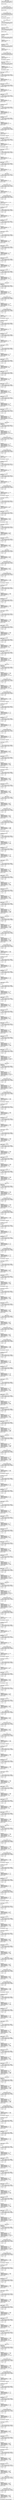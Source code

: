 digraph unnamed {

	Node0xb9f1770 [shape=record,label="{Edge: (B9, B8)|StateID: 0xb9f1740 NodeID: 0xb9f1770|Store (direct and default bindings), 0x0 :\l\l|Ranges are empty.\l\l}"];
	Node0xb9f1770 -> Node0xb9f17b0;
	Node0xb9f17b0 [shape=record,label="{Block Entrance: B8 (main)|StateID: 0xb9f1740 NodeID: 0xb9f17b0|Store (direct and default bindings), 0x0 :\l\l|Ranges are empty.\l\l}"];
	Node0xb9f17b0 -> Node0xb9f18b8;
	Node0xb9f18b8 [shape=record,label="{PreStmtPurgeDeadSymbols|StateID: 0xb9f1888 NodeID: 0xb9f18b8|Store (direct and default bindings), 0x0 :\l\l|Ranges are empty.\l\l|Tag: ExprEngine : Clean Node\l}"];
	Node0xb9f18b8 -> Node0xb9f18f8;
	Node0xb9f18f8 [shape=record,label="{DeclStmt 0xb9e4288 int i;\n\lline=4 col=2\l|StateID: 0xb9f1888 NodeID: 0xb9f18f8|Store (direct and default bindings), 0x0 :\l\l|Ranges are empty.\l\l}"];
	Node0xb9f18f8 -> Node0xb9f1938;
	Node0xb9f1938 [shape=record,label="{IntegerLiteral 0xb9e42c8 0\lline=5 col=4\l|StateID: 0xb9f1888 NodeID: 0xb9f1938|Store (direct and default bindings), 0x0 :\l\l|Ranges are empty.\l\l}"];
	Node0xb9f1938 -> Node0xb9f1a48;
	Node0xb9f1a48 [shape=record,label="{DeclRefExpr 0xb9e42a0 a\lline=5 col=2\l\lPostLValue\l|StateID: 0xb9f1a18 NodeID: 0xb9f1a48|Store (direct and default bindings), 0x0 :\l\l\lExpressions:\l (0xb9f10e0,0xb9e42a0) a : &a\l|Ranges are empty.\l\l}"];
	Node0xb9f1a48 -> Node0xb9f1a88;
	Node0xb9f1a88 [shape=record,label="{DeclRefExpr 0xb9e42a0 a\lline=5 col=2\l|StateID: 0xb9f1a18 NodeID: 0xb9f1a88|Store (direct and default bindings), 0x0 :\l\l\lExpressions:\l (0xb9f10e0,0xb9e42a0) a : &a\l|Ranges are empty.\l\l}"];
	Node0xb9f1a88 -> Node0xb9f1b68;
	Node0xb9f1b68 [shape=record,label="{PreStmtPurgeDeadSymbols|StateID: 0xb9f1a18 NodeID: 0xb9f1b68|Store (direct and default bindings), 0x0 :\l\l\lExpressions:\l (0xb9f10e0,0xb9e42a0) a : &a\l|Ranges are empty.\l\l|Tag: ExprEngine : Clean Node\l}"];
	Node0xb9f1b68 -> Node0xb9f1c50;
	Node0xb9f1c50 [shape=record,label="{BinaryOperator 0xb9e42e8 a = 0\lline=5 col=2\l|StateID: 0xb9f1c20 NodeID: 0xb9f1c50|Store (direct and default bindings), 0x0 :\l\l\lExpressions:\l (0xb9f10e0,0xb9e42a0) a : &a\l (0xb9f10e0,0xb9e42e8) a = 0 : 0 S32b\l|Ranges are empty.\l\l|Tag: ExprEngine : Location\l}"];
	Node0xb9f1c50 -> Node0xb9f1d60;
	Node0xb9f1d60 [shape=record,label="{BinaryOperator 0xb9e42e8 a = 0\lline=5 col=2\l\lPostStore\l|StateID: 0xb9f1d30 NodeID: 0xb9f1d60|Store (direct and default bindings), 0xb9f1ce8 :\l (a,0,direct) : 0 S32b\l\l\l\lExpressions:\l (0xb9f10e0,0xb9e42a0) a : &a\l (0xb9f10e0,0xb9e42e8) a = 0 : 0 S32b\l|Ranges are empty.\l\l}"];
	Node0xb9f1d60 -> Node0xb9f1da0;
	Node0xb9f1da0 [shape=record,label="{BinaryOperator 0xb9e42e8 a = 0\lline=5 col=2\l|StateID: 0xb9f1d30 NodeID: 0xb9f1da0|Store (direct and default bindings), 0xb9f1ce8 :\l (a,0,direct) : 0 S32b\l\l\l\lExpressions:\l (0xb9f10e0,0xb9e42a0) a : &a\l (0xb9f10e0,0xb9e42e8) a = 0 : 0 S32b\l|Ranges are empty.\l\l}"];
	Node0xb9f1da0 -> Node0xb9f1de0;
	Node0xb9f1de0 [shape=record,label="{IntegerLiteral 0xb9e4338 0\lline=6 col=8\l|StateID: 0xb9f1d30 NodeID: 0xb9f1de0|Store (direct and default bindings), 0xb9f1ce8 :\l (a,0,direct) : 0 S32b\l\l\l\lExpressions:\l (0xb9f10e0,0xb9e42a0) a : &a\l (0xb9f10e0,0xb9e42e8) a = 0 : 0 S32b\l|Ranges are empty.\l\l}"];
	Node0xb9f1de0 -> Node0xb9f1fa8;
	Node0xb9f1fa8 [shape=record,label="{DeclRefExpr 0xb9e4310 i\lline=6 col=6\l\lPostLValue\l|StateID: 0xb9f1f78 NodeID: 0xb9f1fa8|Store (direct and default bindings), 0xb9f1ce8 :\l (a,0,direct) : 0 S32b\l\l\l\lExpressions:\l (0xb9f10e0,0xb9e42a0) a : &a\l (0xb9f10e0,0xb9e42e8) a = 0 : 0 S32b\l (0xb9f10e0,0xb9e4310) i : &i\l|Ranges are empty.\l\l}"];
	Node0xb9f1fa8 -> Node0xb9f1fe8;
	Node0xb9f1fe8 [shape=record,label="{DeclRefExpr 0xb9e4310 i\lline=6 col=6\l|StateID: 0xb9f1f78 NodeID: 0xb9f1fe8|Store (direct and default bindings), 0xb9f1ce8 :\l (a,0,direct) : 0 S32b\l\l\l\lExpressions:\l (0xb9f10e0,0xb9e42a0) a : &a\l (0xb9f10e0,0xb9e42e8) a = 0 : 0 S32b\l (0xb9f10e0,0xb9e4310) i : &i\l|Ranges are empty.\l\l}"];
	Node0xb9f1fe8 -> Node0xb9f20b0;
	Node0xb9f20b0 [shape=record,label="{PreStmtPurgeDeadSymbols|StateID: 0xb9f2080 NodeID: 0xb9f20b0|Store (direct and default bindings), 0xb9f1ce8 :\l (a,0,direct) : 0 S32b\l\l\l\lExpressions:\l (0xb9f10e0,0xb9e4310) i : &i\l|Ranges are empty.\l\l|Tag: ExprEngine : Clean Node\l}"];
	Node0xb9f20b0 -> Node0xb9f21d0;
	Node0xb9f21d0 [shape=record,label="{BinaryOperator 0xb9e4358 i = 0\lline=6 col=6\l|StateID: 0xb9f21a0 NodeID: 0xb9f21d0|Store (direct and default bindings), 0xb9f1ce8 :\l (a,0,direct) : 0 S32b\l\l\l\lExpressions:\l (0xb9f10e0,0xb9e4310) i : &i\l (0xb9f10e0,0xb9e4358) i = 0 : 0 S32b\l|Ranges are empty.\l\l|Tag: ExprEngine : Location\l}"];
	Node0xb9f21d0 -> Node0xb9f23c8;
	Node0xb9f23c8 [shape=record,label="{BinaryOperator 0xb9e4358 i = 0\lline=6 col=6\l\lPostStore\l|StateID: 0xb9f2340 NodeID: 0xb9f23c8|Store (direct and default bindings), 0xb9f2210 :\l (a,0,direct) : 0 S32b\l\l (i,0,direct) : 0 S32b\l\l\l\lExpressions:\l (0xb9f10e0,0xb9e4310) i : &i\l (0xb9f10e0,0xb9e4358) i = 0 : 0 S32b\l|Ranges are empty.\l\l}"];
	Node0xb9f23c8 -> Node0xb9f2408;
	Node0xb9f2408 [shape=record,label="{BinaryOperator 0xb9e4358 i = 0\lline=6 col=6\l|StateID: 0xb9f2340 NodeID: 0xb9f2408|Store (direct and default bindings), 0xb9f2210 :\l (a,0,direct) : 0 S32b\l\l (i,0,direct) : 0 S32b\l\l\l\lExpressions:\l (0xb9f10e0,0xb9e4310) i : &i\l (0xb9f10e0,0xb9e4358) i = 0 : 0 S32b\l|Ranges are empty.\l\l}"];
	Node0xb9f2408 -> Node0xb9f2448;
	Node0xb9f2448 [shape=record,label="{Edge: (B8, B7)|StateID: 0xb9f2340 NodeID: 0xb9f2448|Store (direct and default bindings), 0xb9f2210 :\l (a,0,direct) : 0 S32b\l\l (i,0,direct) : 0 S32b\l\l\l\lExpressions:\l (0xb9f10e0,0xb9e4310) i : &i\l (0xb9f10e0,0xb9e4358) i = 0 : 0 S32b\l|Ranges are empty.\l\l}"];
	Node0xb9f2448 -> Node0xb9f2488;
	Node0xb9f2488 [shape=record,label="{Block Entrance: B7 (main)|StateID: 0xb9f2340 NodeID: 0xb9f2488|Store (direct and default bindings), 0xb9f2210 :\l (a,0,direct) : 0 S32b\l\l (i,0,direct) : 0 S32b\l\l\l\lExpressions:\l (0xb9f10e0,0xb9e4310) i : &i\l (0xb9f10e0,0xb9e4358) i = 0 : 0 S32b\l|Ranges are empty.\l\l}"];
	Node0xb9f2488 -> Node0xb9f25f0;
	Node0xb9f25f0 [shape=record,label="{PreStmtPurgeDeadSymbols|StateID: 0xb9f25c0 NodeID: 0xb9f25f0|Store (direct and default bindings), 0xb9f2210 :\l (a,0,direct) : 0 S32b\l\l (i,0,direct) : 0 S32b\l\l\l\lExpressions:\l (0xb9f10e0,0xb9e4358) i = 0 : 0 S32b\l|Ranges are empty.\l\l|Tag: ExprEngine : Clean Node\l}"];
	Node0xb9f25f0 -> Node0xb9f6430;
	Node0xb9f6430 [shape=record,label="{DeclRefExpr 0xb9e4380 i\lline=6 col=10\l\lPostLValue\l|StateID: 0xb9f26e0 NodeID: 0xb9f6430|Store (direct and default bindings), 0xb9f2210 :\l (a,0,direct) : 0 S32b\l\l (i,0,direct) : 0 S32b\l\l\l\lExpressions:\l (0xb9f10e0,0xb9e4358) i = 0 : 0 S32b\l (0xb9f10e0,0xb9e4380) i : &i\l|Ranges are empty.\l\l}"];
	Node0xb9f6430 -> Node0xb9f6470;
	Node0xb9f6470 [shape=record,label="{DeclRefExpr 0xb9e4380 i\lline=6 col=10\l|StateID: 0xb9f26e0 NodeID: 0xb9f6470|Store (direct and default bindings), 0xb9f2210 :\l (a,0,direct) : 0 S32b\l\l (i,0,direct) : 0 S32b\l\l\l\lExpressions:\l (0xb9f10e0,0xb9e4358) i = 0 : 0 S32b\l (0xb9f10e0,0xb9e4380) i : &i\l|Ranges are empty.\l\l}"];
	Node0xb9f6470 -> Node0xb9f65e8;
	Node0xb9f65e8 [shape=record,label="{ImplicitCastExpr 0xb9e43c8 i\lline=6 col=10\l\lPostLoad\l;|StateID: 0xb9f65b8 NodeID: 0xb9f65e8|Store (direct and default bindings), 0xb9f2210 :\l (a,0,direct) : 0 S32b\l\l (i,0,direct) : 0 S32b\l\l\l\lExpressions:\l (0xb9f10e0,0xb9e4358) i = 0 : 0 S32b\l (0xb9f10e0,0xb9e4380) i : &i\l (0xb9f10e0,0xb9e43c8) i : 0 S32b\l|Ranges are empty.\l\l}"];
	Node0xb9f65e8 -> Node0xb9f6628;
	Node0xb9f6628 [shape=record,label="{ImplicitCastExpr 0xb9e43c8 i\lline=6 col=10\l|StateID: 0xb9f65b8 NodeID: 0xb9f6628|Store (direct and default bindings), 0xb9f2210 :\l (a,0,direct) : 0 S32b\l\l (i,0,direct) : 0 S32b\l\l\l\lExpressions:\l (0xb9f10e0,0xb9e4358) i = 0 : 0 S32b\l (0xb9f10e0,0xb9e4380) i : &i\l (0xb9f10e0,0xb9e43c8) i : 0 S32b\l|Ranges are empty.\l\l}"];
	Node0xb9f6628 -> Node0xb9f6668;
	Node0xb9f6668 [shape=record,label="{IntegerLiteral 0xb9e43a8 10\lline=6 col=12\l|StateID: 0xb9f65b8 NodeID: 0xb9f6668|Store (direct and default bindings), 0xb9f2210 :\l (a,0,direct) : 0 S32b\l\l (i,0,direct) : 0 S32b\l\l\l\lExpressions:\l (0xb9f10e0,0xb9e4358) i = 0 : 0 S32b\l (0xb9f10e0,0xb9e4380) i : &i\l (0xb9f10e0,0xb9e43c8) i : 0 S32b\l|Ranges are empty.\l\l}"];
	Node0xb9f6668 -> Node0xb9f68d0;
	Node0xb9f68d0 [shape=record,label="{BinaryOperator 0xb9e43e0 i \< 10\lline=6 col=10\l|StateID: 0xb9f68a0 NodeID: 0xb9f68d0|Store (direct and default bindings), 0xb9f2210 :\l (a,0,direct) : 0 S32b\l\l (i,0,direct) : 0 S32b\l\l\l\lExpressions:\l (0xb9f10e0,0xb9e4358) i = 0 : 0 S32b\l (0xb9f10e0,0xb9e4380) i : &i\l (0xb9f10e0,0xb9e43c8) i : 0 S32b\l (0xb9f10e0,0xb9e43e0) i \< 10 : 1 S32b\l|Ranges are empty.\l\l}"];
	Node0xb9f68d0 -> Node0xb9f6910;
	Node0xb9f6910 [shape=record,label="{Edge: (B7, B6)|Terminator: for (...; i \< 10; ...)\lline=6 col=2\lCondition: true\l|StateID: 0xb9f68a0 NodeID: 0xb9f6910|Store (direct and default bindings), 0xb9f2210 :\l (a,0,direct) : 0 S32b\l\l (i,0,direct) : 0 S32b\l\l\l\lExpressions:\l (0xb9f10e0,0xb9e4358) i = 0 : 0 S32b\l (0xb9f10e0,0xb9e4380) i : &i\l (0xb9f10e0,0xb9e43c8) i : 0 S32b\l (0xb9f10e0,0xb9e43e0) i \< 10 : 1 S32b\l|Ranges are empty.\l\l}"];
	Node0xb9f6910 -> Node0xb9f6950;
	Node0xb9f6950 [shape=record,label="{Block Entrance: B6 (main)|StateID: 0xb9f68a0 NodeID: 0xb9f6950|Store (direct and default bindings), 0xb9f2210 :\l (a,0,direct) : 0 S32b\l\l (i,0,direct) : 0 S32b\l\l\l\lExpressions:\l (0xb9f10e0,0xb9e4358) i = 0 : 0 S32b\l (0xb9f10e0,0xb9e4380) i : &i\l (0xb9f10e0,0xb9e43c8) i : 0 S32b\l (0xb9f10e0,0xb9e43e0) i \< 10 : 1 S32b\l|Ranges are empty.\l\l}"];
	Node0xb9f6950 -> Node0xb9f6a80;
	Node0xb9f6a80 [shape=record,label="{PreStmtPurgeDeadSymbols|StateID: 0xb9f25c0 NodeID: 0xb9f6a80|Store (direct and default bindings), 0xb9f2210 :\l (a,0,direct) : 0 S32b\l\l (i,0,direct) : 0 S32b\l\l\l\lExpressions:\l (0xb9f10e0,0xb9e4358) i = 0 : 0 S32b\l|Ranges are empty.\l\l|Tag: ExprEngine : Clean Node\l}"];
	Node0xb9f6a80 -> Node0xb9f6b48;
	Node0xb9f6b48 [shape=record,label="{DeclRefExpr 0xb9e4450 i\lline=8 col=6\l\lPostLValue\l|StateID: 0xb9f6b18 NodeID: 0xb9f6b48|Store (direct and default bindings), 0xb9f2210 :\l (a,0,direct) : 0 S32b\l\l (i,0,direct) : 0 S32b\l\l\l\lExpressions:\l (0xb9f10e0,0xb9e4358) i = 0 : 0 S32b\l (0xb9f10e0,0xb9e4450) i : &i\l|Ranges are empty.\l\l}"];
	Node0xb9f6b48 -> Node0xb9f6b88;
	Node0xb9f6b88 [shape=record,label="{DeclRefExpr 0xb9e4450 i\lline=8 col=6\l|StateID: 0xb9f6b18 NodeID: 0xb9f6b88|Store (direct and default bindings), 0xb9f2210 :\l (a,0,direct) : 0 S32b\l\l (i,0,direct) : 0 S32b\l\l\l\lExpressions:\l (0xb9f10e0,0xb9e4358) i = 0 : 0 S32b\l (0xb9f10e0,0xb9e4450) i : &i\l|Ranges are empty.\l\l}"];
	Node0xb9f6b88 -> Node0xb9f6d00;
	Node0xb9f6d00 [shape=record,label="{ImplicitCastExpr 0xb9e4498 i\lline=8 col=6\l\lPostLoad\l;|StateID: 0xb9f6cd0 NodeID: 0xb9f6d00|Store (direct and default bindings), 0xb9f2210 :\l (a,0,direct) : 0 S32b\l\l (i,0,direct) : 0 S32b\l\l\l\lExpressions:\l (0xb9f10e0,0xb9e4358) i = 0 : 0 S32b\l (0xb9f10e0,0xb9e4450) i : &i\l (0xb9f10e0,0xb9e4498) i : 0 S32b\l|Ranges are empty.\l\l}"];
	Node0xb9f6d00 -> Node0xb9f6d40;
	Node0xb9f6d40 [shape=record,label="{ImplicitCastExpr 0xb9e4498 i\lline=8 col=6\l|StateID: 0xb9f6cd0 NodeID: 0xb9f6d40|Store (direct and default bindings), 0xb9f2210 :\l (a,0,direct) : 0 S32b\l\l (i,0,direct) : 0 S32b\l\l\l\lExpressions:\l (0xb9f10e0,0xb9e4358) i = 0 : 0 S32b\l (0xb9f10e0,0xb9e4450) i : &i\l (0xb9f10e0,0xb9e4498) i : 0 S32b\l|Ranges are empty.\l\l}"];
	Node0xb9f6d40 -> Node0xb9f6d80;
	Node0xb9f6d80 [shape=record,label="{IntegerLiteral 0xb9e4478 2\lline=8 col=8\l|StateID: 0xb9f6cd0 NodeID: 0xb9f6d80|Store (direct and default bindings), 0xb9f2210 :\l (a,0,direct) : 0 S32b\l\l (i,0,direct) : 0 S32b\l\l\l\lExpressions:\l (0xb9f10e0,0xb9e4358) i = 0 : 0 S32b\l (0xb9f10e0,0xb9e4450) i : &i\l (0xb9f10e0,0xb9e4498) i : 0 S32b\l|Ranges are empty.\l\l}"];
	Node0xb9f6d80 -> Node0xb9f6fc8;
	Node0xb9f6fc8 [shape=record,label="{BinaryOperator 0xb9e44b0 i % 2\lline=8 col=6\l|StateID: 0xb9f6f98 NodeID: 0xb9f6fc8|Store (direct and default bindings), 0xb9f2210 :\l (a,0,direct) : 0 S32b\l\l (i,0,direct) : 0 S32b\l\l\l\lExpressions:\l (0xb9f10e0,0xb9e4358) i = 0 : 0 S32b\l (0xb9f10e0,0xb9e4450) i : &i\l (0xb9f10e0,0xb9e4498) i : 0 S32b\l (0xb9f10e0,0xb9e44b0) i % 2 : 0 S32b\l|Ranges are empty.\l\l}"];
	Node0xb9f6fc8 -> Node0xb9f7008;
	Node0xb9f7008 [shape=record,label="{IntegerLiteral 0xb9e44d8 0\lline=8 col=11\l|StateID: 0xb9f6f98 NodeID: 0xb9f7008|Store (direct and default bindings), 0xb9f2210 :\l (a,0,direct) : 0 S32b\l\l (i,0,direct) : 0 S32b\l\l\l\lExpressions:\l (0xb9f10e0,0xb9e4358) i = 0 : 0 S32b\l (0xb9f10e0,0xb9e4450) i : &i\l (0xb9f10e0,0xb9e4498) i : 0 S32b\l (0xb9f10e0,0xb9e44b0) i % 2 : 0 S32b\l|Ranges are empty.\l\l}"];
	Node0xb9f7008 -> Node0xb9f7180;
	Node0xb9f7180 [shape=record,label="{BinaryOperator 0xb9e44f8 i % 2 == 0\lline=8 col=6\l|StateID: 0xb9f7150 NodeID: 0xb9f7180|Store (direct and default bindings), 0xb9f2210 :\l (a,0,direct) : 0 S32b\l\l (i,0,direct) : 0 S32b\l\l\l\lExpressions:\l (0xb9f10e0,0xb9e4358) i = 0 : 0 S32b\l (0xb9f10e0,0xb9e4450) i : &i\l (0xb9f10e0,0xb9e4498) i : 0 S32b\l (0xb9f10e0,0xb9e44b0) i % 2 : 0 S32b\l (0xb9f10e0,0xb9e44f8) i % 2 == 0 : 1 S32b\l|Ranges are empty.\l\l}"];
	Node0xb9f7180 -> Node0xb9f71c0;
	Node0xb9f71c0 [shape=record,label="{Edge: (B6, B5)|Terminator: if i % 2 == 0\lline=8 col=3\lCondition: true\l|StateID: 0xb9f7150 NodeID: 0xb9f71c0|Store (direct and default bindings), 0xb9f2210 :\l (a,0,direct) : 0 S32b\l\l (i,0,direct) : 0 S32b\l\l\l\lExpressions:\l (0xb9f10e0,0xb9e4358) i = 0 : 0 S32b\l (0xb9f10e0,0xb9e4450) i : &i\l (0xb9f10e0,0xb9e4498) i : 0 S32b\l (0xb9f10e0,0xb9e44b0) i % 2 : 0 S32b\l (0xb9f10e0,0xb9e44f8) i % 2 == 0 : 1 S32b\l|Ranges are empty.\l\l}"];
	Node0xb9f71c0 -> Node0xb9f7200;
	Node0xb9f7200 [shape=record,label="{Block Entrance: B5 (main)|StateID: 0xb9f7150 NodeID: 0xb9f7200|Store (direct and default bindings), 0xb9f2210 :\l (a,0,direct) : 0 S32b\l\l (i,0,direct) : 0 S32b\l\l\l\lExpressions:\l (0xb9f10e0,0xb9e4358) i = 0 : 0 S32b\l (0xb9f10e0,0xb9e4450) i : &i\l (0xb9f10e0,0xb9e4498) i : 0 S32b\l (0xb9f10e0,0xb9e44b0) i % 2 : 0 S32b\l (0xb9f10e0,0xb9e44f8) i % 2 == 0 : 1 S32b\l|Ranges are empty.\l\l}"];
	Node0xb9f7200 -> Node0xb9f7650;
	Node0xb9f7650 [shape=record,label="{PreStmtPurgeDeadSymbols|StateID: 0xb9f25c0 NodeID: 0xb9f7650|Store (direct and default bindings), 0xb9f2210 :\l (a,0,direct) : 0 S32b\l\l (i,0,direct) : 0 S32b\l\l\l\lExpressions:\l (0xb9f10e0,0xb9e4358) i = 0 : 0 S32b\l|Ranges are empty.\l\l|Tag: ExprEngine : Clean Node\l}"];
	Node0xb9f7650 -> Node0xb9f7718;
	Node0xb9f7718 [shape=record,label="{DeclRefExpr 0xb9e4520 a\lline=9 col=4\l\lPostLValue\l|StateID: 0xb9f76e8 NodeID: 0xb9f7718|Store (direct and default bindings), 0xb9f2210 :\l (a,0,direct) : 0 S32b\l\l (i,0,direct) : 0 S32b\l\l\l\lExpressions:\l (0xb9f10e0,0xb9e4358) i = 0 : 0 S32b\l (0xb9f10e0,0xb9e4520) a : &a\l|Ranges are empty.\l\l}"];
	Node0xb9f7718 -> Node0xb9f7758;
	Node0xb9f7758 [shape=record,label="{DeclRefExpr 0xb9e4520 a\lline=9 col=4\l|StateID: 0xb9f76e8 NodeID: 0xb9f7758|Store (direct and default bindings), 0xb9f2210 :\l (a,0,direct) : 0 S32b\l\l (i,0,direct) : 0 S32b\l\l\l\lExpressions:\l (0xb9f10e0,0xb9e4358) i = 0 : 0 S32b\l (0xb9f10e0,0xb9e4520) a : &a\l|Ranges are empty.\l\l}"];
	Node0xb9f7758 -> Node0xb9f78a0;
	Node0xb9f78a0 [shape=record,label="{PreStmtPurgeDeadSymbols|StateID: 0xb9f76e8 NodeID: 0xb9f78a0|Store (direct and default bindings), 0xb9f2210 :\l (a,0,direct) : 0 S32b\l\l (i,0,direct) : 0 S32b\l\l\l\lExpressions:\l (0xb9f10e0,0xb9e4358) i = 0 : 0 S32b\l (0xb9f10e0,0xb9e4520) a : &a\l|Ranges are empty.\l\l|Tag: ExprEngine : Clean Node\l}"];
	Node0xb9f78a0 -> Node0xb9f7910;
	Node0xb9f7910 [shape=record,label="{UnaryOperator 0xb9e4548 a++\lline=9 col=4\l\lPostLoad\l;|StateID: 0xb9f78e0 NodeID: 0xb9f7910|Store (direct and default bindings), 0xb9f2210 :\l (a,0,direct) : 0 S32b\l\l (i,0,direct) : 0 S32b\l\l\l\lExpressions:\l (0xb9f10e0,0xb9e4358) i = 0 : 0 S32b\l (0xb9f10e0,0xb9e4520) a : 0 S32b\l|Ranges are empty.\l\l}"];
	Node0xb9f7910 -> Node0xb9f7a30;
	Node0xb9f7a30 [shape=record,label="{UnaryOperator 0xb9e4548 a++\lline=9 col=4\l|StateID: 0xb9f7a00 NodeID: 0xb9f7a30|Store (direct and default bindings), 0xb9f2210 :\l (a,0,direct) : 0 S32b\l\l (i,0,direct) : 0 S32b\l\l\l\lExpressions:\l (0xb9f10e0,0xb9e4358) i = 0 : 0 S32b\l (0xb9f10e0,0xb9e4520) a : 0 S32b\l (0xb9f10e0,0xb9e4548) a++ : 0 S32b\l|Ranges are empty.\l\l|Tag: ExprEngine : Location\l}"];
	Node0xb9f7a30 -> Node0xb9f7ae8;
	Node0xb9f7ae8 [shape=record,label="{UnaryOperator 0xb9e4548 a++\lline=9 col=4\l\lPostStore\l|StateID: 0xb9f7ab8 NodeID: 0xb9f7ae8|Store (direct and default bindings), 0xb9f7a70 :\l (a,0,direct) : 1 S32b\l\l (i,0,direct) : 0 S32b\l\l\l\lExpressions:\l (0xb9f10e0,0xb9e4358) i = 0 : 0 S32b\l (0xb9f10e0,0xb9e4520) a : 0 S32b\l (0xb9f10e0,0xb9e4548) a++ : 0 S32b\l|Ranges are empty.\l\l}"];
	Node0xb9f7ae8 -> Node0xb9f7b28;
	Node0xb9f7b28 [shape=record,label="{UnaryOperator 0xb9e4548 a++\lline=9 col=4\l|StateID: 0xb9f7ab8 NodeID: 0xb9f7b28|Store (direct and default bindings), 0xb9f7a70 :\l (a,0,direct) : 1 S32b\l\l (i,0,direct) : 0 S32b\l\l\l\lExpressions:\l (0xb9f10e0,0xb9e4358) i = 0 : 0 S32b\l (0xb9f10e0,0xb9e4520) a : 0 S32b\l (0xb9f10e0,0xb9e4548) a++ : 0 S32b\l|Ranges are empty.\l\l}"];
	Node0xb9f7b28 -> Node0xb9f7b68;
	Node0xb9f7b68 [shape=record,label="{Edge: (B5, B4)|StateID: 0xb9f7ab8 NodeID: 0xb9f7b68|Store (direct and default bindings), 0xb9f7a70 :\l (a,0,direct) : 1 S32b\l\l (i,0,direct) : 0 S32b\l\l\l\lExpressions:\l (0xb9f10e0,0xb9e4358) i = 0 : 0 S32b\l (0xb9f10e0,0xb9e4520) a : 0 S32b\l (0xb9f10e0,0xb9e4548) a++ : 0 S32b\l|Ranges are empty.\l\l}"];
	Node0xb9f7b68 -> Node0xb9f7ba8;
	Node0xb9f7ba8 [shape=record,label="{Block Entrance: B4 (main)|StateID: 0xb9f7ab8 NodeID: 0xb9f7ba8|Store (direct and default bindings), 0xb9f7a70 :\l (a,0,direct) : 1 S32b\l\l (i,0,direct) : 0 S32b\l\l\l\lExpressions:\l (0xb9f10e0,0xb9e4358) i = 0 : 0 S32b\l (0xb9f10e0,0xb9e4520) a : 0 S32b\l (0xb9f10e0,0xb9e4548) a++ : 0 S32b\l|Ranges are empty.\l\l}"];
	Node0xb9f7ba8 -> Node0xb9f7e10;
	Node0xb9f7e10 [shape=record,label="{PreStmtPurgeDeadSymbols|StateID: 0xb9f7de0 NodeID: 0xb9f7e10|Store (direct and default bindings), 0xb9f7a70 :\l (a,0,direct) : 1 S32b\l\l (i,0,direct) : 0 S32b\l\l\l\lExpressions:\l (0xb9f10e0,0xb9e4358) i = 0 : 0 S32b\l (0xb9f10e0,0xb9e4548) a++ : 0 S32b\l|Ranges are empty.\l\l|Tag: ExprEngine : Clean Node\l}"];
	Node0xb9f7e10 -> Node0xb9f7f30;
	Node0xb9f7f30 [shape=record,label="{DeclRefExpr 0xb9e45a0 i\lline=10 col=6\l\lPostLValue\l|StateID: 0xb9f7f00 NodeID: 0xb9f7f30|Store (direct and default bindings), 0xb9f7a70 :\l (a,0,direct) : 1 S32b\l\l (i,0,direct) : 0 S32b\l\l\l\lExpressions:\l (0xb9f10e0,0xb9e4358) i = 0 : 0 S32b\l (0xb9f10e0,0xb9e4548) a++ : 0 S32b\l (0xb9f10e0,0xb9e45a0) i : &i\l|Ranges are empty.\l\l}"];
	Node0xb9f7f30 -> Node0xb9f7f70;
	Node0xb9f7f70 [shape=record,label="{DeclRefExpr 0xb9e45a0 i\lline=10 col=6\l|StateID: 0xb9f7f00 NodeID: 0xb9f7f70|Store (direct and default bindings), 0xb9f7a70 :\l (a,0,direct) : 1 S32b\l\l (i,0,direct) : 0 S32b\l\l\l\lExpressions:\l (0xb9f10e0,0xb9e4358) i = 0 : 0 S32b\l (0xb9f10e0,0xb9e4548) a++ : 0 S32b\l (0xb9f10e0,0xb9e45a0) i : &i\l|Ranges are empty.\l\l}"];
	Node0xb9f7f70 -> Node0xb9f8198;
	Node0xb9f8198 [shape=record,label="{ImplicitCastExpr 0xb9e45e8 i\lline=10 col=6\l\lPostLoad\l;|StateID: 0xb9f8168 NodeID: 0xb9f8198|Store (direct and default bindings), 0xb9f7a70 :\l (a,0,direct) : 1 S32b\l\l (i,0,direct) : 0 S32b\l\l\l\lExpressions:\l (0xb9f10e0,0xb9e4358) i = 0 : 0 S32b\l (0xb9f10e0,0xb9e4548) a++ : 0 S32b\l (0xb9f10e0,0xb9e45a0) i : &i\l (0xb9f10e0,0xb9e45e8) i : 0 S32b\l|Ranges are empty.\l\l}"];
	Node0xb9f8198 -> Node0xb9f81d8;
	Node0xb9f81d8 [shape=record,label="{ImplicitCastExpr 0xb9e45e8 i\lline=10 col=6\l|StateID: 0xb9f8168 NodeID: 0xb9f81d8|Store (direct and default bindings), 0xb9f7a70 :\l (a,0,direct) : 1 S32b\l\l (i,0,direct) : 0 S32b\l\l\l\lExpressions:\l (0xb9f10e0,0xb9e4358) i = 0 : 0 S32b\l (0xb9f10e0,0xb9e4548) a++ : 0 S32b\l (0xb9f10e0,0xb9e45a0) i : &i\l (0xb9f10e0,0xb9e45e8) i : 0 S32b\l|Ranges are empty.\l\l}"];
	Node0xb9f81d8 -> Node0xb9f8218;
	Node0xb9f8218 [shape=record,label="{IntegerLiteral 0xb9e45c8 9\lline=10 col=9\l|StateID: 0xb9f8168 NodeID: 0xb9f8218|Store (direct and default bindings), 0xb9f7a70 :\l (a,0,direct) : 1 S32b\l\l (i,0,direct) : 0 S32b\l\l\l\lExpressions:\l (0xb9f10e0,0xb9e4358) i = 0 : 0 S32b\l (0xb9f10e0,0xb9e4548) a++ : 0 S32b\l (0xb9f10e0,0xb9e45a0) i : &i\l (0xb9f10e0,0xb9e45e8) i : 0 S32b\l|Ranges are empty.\l\l}"];
	Node0xb9f8218 -> Node0xb9f83b0;
	Node0xb9f83b0 [shape=record,label="{BinaryOperator 0xb9e4600 i == 9\lline=10 col=6\l|StateID: 0xb9f8380 NodeID: 0xb9f83b0|Store (direct and default bindings), 0xb9f7a70 :\l (a,0,direct) : 1 S32b\l\l (i,0,direct) : 0 S32b\l\l\l\lExpressions:\l (0xb9f10e0,0xb9e4358) i = 0 : 0 S32b\l (0xb9f10e0,0xb9e4548) a++ : 0 S32b\l (0xb9f10e0,0xb9e45a0) i : &i\l (0xb9f10e0,0xb9e45e8) i : 0 S32b\l (0xb9f10e0,0xb9e4600) i == 9 : 0 S32b\l|Ranges are empty.\l\l}"];
	Node0xb9f83b0 -> Node0xb9f83f0;
	Node0xb9f83f0 [shape=record,label="{Edge: (B4, B2)|Terminator: if i == 9\lline=10 col=3\lCondition: false\l|StateID: 0xb9f8380 NodeID: 0xb9f83f0|Store (direct and default bindings), 0xb9f7a70 :\l (a,0,direct) : 1 S32b\l\l (i,0,direct) : 0 S32b\l\l\l\lExpressions:\l (0xb9f10e0,0xb9e4358) i = 0 : 0 S32b\l (0xb9f10e0,0xb9e4548) a++ : 0 S32b\l (0xb9f10e0,0xb9e45a0) i : &i\l (0xb9f10e0,0xb9e45e8) i : 0 S32b\l (0xb9f10e0,0xb9e4600) i == 9 : 0 S32b\l|Ranges are empty.\l\l}"];
	Node0xb9f83f0 -> Node0xb9f8430;
	Node0xb9f8430 [shape=record,label="{Block Entrance: B2 (main)|StateID: 0xb9f8380 NodeID: 0xb9f8430|Store (direct and default bindings), 0xb9f7a70 :\l (a,0,direct) : 1 S32b\l\l (i,0,direct) : 0 S32b\l\l\l\lExpressions:\l (0xb9f10e0,0xb9e4358) i = 0 : 0 S32b\l (0xb9f10e0,0xb9e4548) a++ : 0 S32b\l (0xb9f10e0,0xb9e45a0) i : &i\l (0xb9f10e0,0xb9e45e8) i : 0 S32b\l (0xb9f10e0,0xb9e4600) i == 9 : 0 S32b\l|Ranges are empty.\l\l}"];
	Node0xb9f8430 -> Node0xb9f8768;
	Node0xb9f8768 [shape=record,label="{PreStmtPurgeDeadSymbols|StateID: 0xb9f7de0 NodeID: 0xb9f8768|Store (direct and default bindings), 0xb9f7a70 :\l (a,0,direct) : 1 S32b\l\l (i,0,direct) : 0 S32b\l\l\l\lExpressions:\l (0xb9f10e0,0xb9e4358) i = 0 : 0 S32b\l (0xb9f10e0,0xb9e4548) a++ : 0 S32b\l|Ranges are empty.\l\l|Tag: ExprEngine : Clean Node\l}"];
	Node0xb9f8768 -> Node0xb9f87d8;
	Node0xb9f87d8 [shape=record,label="{DeclRefExpr 0xb9e4408 i\lline=6 col=15\l\lPostLValue\l|StateID: 0xb9f87a8 NodeID: 0xb9f87d8|Store (direct and default bindings), 0xb9f7a70 :\l (a,0,direct) : 1 S32b\l\l (i,0,direct) : 0 S32b\l\l\l\lExpressions:\l (0xb9f10e0,0xb9e4358) i = 0 : 0 S32b\l (0xb9f10e0,0xb9e4408) i : &i\l (0xb9f10e0,0xb9e4548) a++ : 0 S32b\l|Ranges are empty.\l\l}"];
	Node0xb9f87d8 -> Node0xb9f8818;
	Node0xb9f8818 [shape=record,label="{DeclRefExpr 0xb9e4408 i\lline=6 col=15\l|StateID: 0xb9f87a8 NodeID: 0xb9f8818|Store (direct and default bindings), 0xb9f7a70 :\l (a,0,direct) : 1 S32b\l\l (i,0,direct) : 0 S32b\l\l\l\lExpressions:\l (0xb9f10e0,0xb9e4358) i = 0 : 0 S32b\l (0xb9f10e0,0xb9e4408) i : &i\l (0xb9f10e0,0xb9e4548) a++ : 0 S32b\l|Ranges are empty.\l\l}"];
	Node0xb9f8818 -> Node0xb9f8a10;
	Node0xb9f8a10 [shape=record,label="{PreStmtPurgeDeadSymbols|StateID: 0xb9f87a8 NodeID: 0xb9f8a10|Store (direct and default bindings), 0xb9f7a70 :\l (a,0,direct) : 1 S32b\l\l (i,0,direct) : 0 S32b\l\l\l\lExpressions:\l (0xb9f10e0,0xb9e4358) i = 0 : 0 S32b\l (0xb9f10e0,0xb9e4408) i : &i\l (0xb9f10e0,0xb9e4548) a++ : 0 S32b\l|Ranges are empty.\l\l|Tag: ExprEngine : Clean Node\l}"];
	Node0xb9f8a10 -> Node0xb9f8a80;
	Node0xb9f8a80 [shape=record,label="{UnaryOperator 0xb9e4430 i++\lline=6 col=15\l\lPostLoad\l;|StateID: 0xb9f8a50 NodeID: 0xb9f8a80|Store (direct and default bindings), 0xb9f7a70 :\l (a,0,direct) : 1 S32b\l\l (i,0,direct) : 0 S32b\l\l\l\lExpressions:\l (0xb9f10e0,0xb9e4358) i = 0 : 0 S32b\l (0xb9f10e0,0xb9e4408) i : 0 S32b\l (0xb9f10e0,0xb9e4548) a++ : 0 S32b\l|Ranges are empty.\l\l}"];
	Node0xb9f8a80 -> Node0xb9f8c50;
	Node0xb9f8c50 [shape=record,label="{UnaryOperator 0xb9e4430 i++\lline=6 col=15\l|StateID: 0xb9f8c20 NodeID: 0xb9f8c50|Store (direct and default bindings), 0xb9f7a70 :\l (a,0,direct) : 1 S32b\l\l (i,0,direct) : 0 S32b\l\l\l\lExpressions:\l (0xb9f10e0,0xb9e4358) i = 0 : 0 S32b\l (0xb9f10e0,0xb9e4408) i : 0 S32b\l (0xb9f10e0,0xb9e4430) i++ : 0 S32b\l (0xb9f10e0,0xb9e4548) a++ : 0 S32b\l|Ranges are empty.\l\l|Tag: ExprEngine : Location\l}"];
	Node0xb9f8c50 -> Node0xb9f8e00;
	Node0xb9f8e00 [shape=record,label="{UnaryOperator 0xb9e4430 i++\lline=6 col=15\l\lPostStore\l|StateID: 0xb9f8d78 NodeID: 0xb9f8e00|Store (direct and default bindings), 0xb9f8ce8 :\l (a,0,direct) : 1 S32b\l\l (i,0,direct) : 1 S32b\l\l\l\lExpressions:\l (0xb9f10e0,0xb9e4358) i = 0 : 0 S32b\l (0xb9f10e0,0xb9e4408) i : 0 S32b\l (0xb9f10e0,0xb9e4430) i++ : 0 S32b\l (0xb9f10e0,0xb9e4548) a++ : 0 S32b\l|Ranges are empty.\l\l}"];
	Node0xb9f8e00 -> Node0xb9f8e40;
	Node0xb9f8e40 [shape=record,label="{UnaryOperator 0xb9e4430 i++\lline=6 col=15\l|StateID: 0xb9f8d78 NodeID: 0xb9f8e40|Store (direct and default bindings), 0xb9f8ce8 :\l (a,0,direct) : 1 S32b\l\l (i,0,direct) : 1 S32b\l\l\l\lExpressions:\l (0xb9f10e0,0xb9e4358) i = 0 : 0 S32b\l (0xb9f10e0,0xb9e4408) i : 0 S32b\l (0xb9f10e0,0xb9e4430) i++ : 0 S32b\l (0xb9f10e0,0xb9e4548) a++ : 0 S32b\l|Ranges are empty.\l\l}"];
	Node0xb9f8e40 -> Node0xb9f8e80;
	Node0xb9f8e80 [shape=record,label="{Edge: (B2, B7)|StateID: 0xb9f8d78 NodeID: 0xb9f8e80|Store (direct and default bindings), 0xb9f8ce8 :\l (a,0,direct) : 1 S32b\l\l (i,0,direct) : 1 S32b\l\l\l\lExpressions:\l (0xb9f10e0,0xb9e4358) i = 0 : 0 S32b\l (0xb9f10e0,0xb9e4408) i : 0 S32b\l (0xb9f10e0,0xb9e4430) i++ : 0 S32b\l (0xb9f10e0,0xb9e4548) a++ : 0 S32b\l|Ranges are empty.\l\l}"];
	Node0xb9f8e80 -> Node0xb9f8ec0;
	Node0xb9f8ec0 [shape=record,label="{Block Entrance: B7 (main)|StateID: 0xb9f8d78 NodeID: 0xb9f8ec0|Store (direct and default bindings), 0xb9f8ce8 :\l (a,0,direct) : 1 S32b\l\l (i,0,direct) : 1 S32b\l\l\l\lExpressions:\l (0xb9f10e0,0xb9e4358) i = 0 : 0 S32b\l (0xb9f10e0,0xb9e4408) i : 0 S32b\l (0xb9f10e0,0xb9e4430) i++ : 0 S32b\l (0xb9f10e0,0xb9e4548) a++ : 0 S32b\l|Ranges are empty.\l\l}"];
	Node0xb9f8ec0 -> Node0xb9f9038;
	Node0xb9f9038 [shape=record,label="{PreStmtPurgeDeadSymbols|StateID: 0xb9f9008 NodeID: 0xb9f9038|Store (direct and default bindings), 0xb9f8ce8 :\l (a,0,direct) : 1 S32b\l\l (i,0,direct) : 1 S32b\l\l\l\lExpressions:\l (0xb9f10e0,0xb9e4358) i = 0 : 0 S32b\l (0xb9f10e0,0xb9e4430) i++ : 0 S32b\l (0xb9f10e0,0xb9e4548) a++ : 0 S32b\l|Ranges are empty.\l\l|Tag: ExprEngine : Clean Node\l}"];
	Node0xb9f9038 -> Node0xb9f9100;
	Node0xb9f9100 [shape=record,label="{DeclRefExpr 0xb9e4380 i\lline=6 col=10\l\lPostLValue\l|StateID: 0xb9f90d0 NodeID: 0xb9f9100|Store (direct and default bindings), 0xb9f8ce8 :\l (a,0,direct) : 1 S32b\l\l (i,0,direct) : 1 S32b\l\l\l\lExpressions:\l (0xb9f10e0,0xb9e4358) i = 0 : 0 S32b\l (0xb9f10e0,0xb9e4380) i : &i\l (0xb9f10e0,0xb9e4430) i++ : 0 S32b\l (0xb9f10e0,0xb9e4548) a++ : 0 S32b\l|Ranges are empty.\l\l}"];
	Node0xb9f9100 -> Node0xb9f9140;
	Node0xb9f9140 [shape=record,label="{DeclRefExpr 0xb9e4380 i\lline=6 col=10\l|StateID: 0xb9f90d0 NodeID: 0xb9f9140|Store (direct and default bindings), 0xb9f8ce8 :\l (a,0,direct) : 1 S32b\l\l (i,0,direct) : 1 S32b\l\l\l\lExpressions:\l (0xb9f10e0,0xb9e4358) i = 0 : 0 S32b\l (0xb9f10e0,0xb9e4380) i : &i\l (0xb9f10e0,0xb9e4430) i++ : 0 S32b\l (0xb9f10e0,0xb9e4548) a++ : 0 S32b\l|Ranges are empty.\l\l}"];
	Node0xb9f9140 -> Node0xb9f93c0;
	Node0xb9f93c0 [shape=record,label="{ImplicitCastExpr 0xb9e43c8 i\lline=6 col=10\l\lPostLoad\l;|StateID: 0xb9f9390 NodeID: 0xb9f93c0|Store (direct and default bindings), 0xb9f8ce8 :\l (a,0,direct) : 1 S32b\l\l (i,0,direct) : 1 S32b\l\l\l\lExpressions:\l (0xb9f10e0,0xb9e4358) i = 0 : 0 S32b\l (0xb9f10e0,0xb9e4380) i : &i\l (0xb9f10e0,0xb9e43c8) i : 1 S32b\l (0xb9f10e0,0xb9e4430) i++ : 0 S32b\l (0xb9f10e0,0xb9e4548) a++ : 0 S32b\l|Ranges are empty.\l\l}"];
	Node0xb9f93c0 -> Node0xb9f9400;
	Node0xb9f9400 [shape=record,label="{ImplicitCastExpr 0xb9e43c8 i\lline=6 col=10\l|StateID: 0xb9f9390 NodeID: 0xb9f9400|Store (direct and default bindings), 0xb9f8ce8 :\l (a,0,direct) : 1 S32b\l\l (i,0,direct) : 1 S32b\l\l\l\lExpressions:\l (0xb9f10e0,0xb9e4358) i = 0 : 0 S32b\l (0xb9f10e0,0xb9e4380) i : &i\l (0xb9f10e0,0xb9e43c8) i : 1 S32b\l (0xb9f10e0,0xb9e4430) i++ : 0 S32b\l (0xb9f10e0,0xb9e4548) a++ : 0 S32b\l|Ranges are empty.\l\l}"];
	Node0xb9f9400 -> Node0xb9f9440;
	Node0xb9f9440 [shape=record,label="{IntegerLiteral 0xb9e43a8 10\lline=6 col=12\l|StateID: 0xb9f9390 NodeID: 0xb9f9440|Store (direct and default bindings), 0xb9f8ce8 :\l (a,0,direct) : 1 S32b\l\l (i,0,direct) : 1 S32b\l\l\l\lExpressions:\l (0xb9f10e0,0xb9e4358) i = 0 : 0 S32b\l (0xb9f10e0,0xb9e4380) i : &i\l (0xb9f10e0,0xb9e43c8) i : 1 S32b\l (0xb9f10e0,0xb9e4430) i++ : 0 S32b\l (0xb9f10e0,0xb9e4548) a++ : 0 S32b\l|Ranges are empty.\l\l}"];
	Node0xb9f9440 -> Node0xb9f9560;
	Node0xb9f9560 [shape=record,label="{BinaryOperator 0xb9e43e0 i \< 10\lline=6 col=10\l|StateID: 0xb9f9530 NodeID: 0xb9f9560|Store (direct and default bindings), 0xb9f8ce8 :\l (a,0,direct) : 1 S32b\l\l (i,0,direct) : 1 S32b\l\l\l\lExpressions:\l (0xb9f10e0,0xb9e4358) i = 0 : 0 S32b\l (0xb9f10e0,0xb9e4380) i : &i\l (0xb9f10e0,0xb9e43c8) i : 1 S32b\l (0xb9f10e0,0xb9e43e0) i \< 10 : 1 S32b\l (0xb9f10e0,0xb9e4430) i++ : 0 S32b\l (0xb9f10e0,0xb9e4548) a++ : 0 S32b\l|Ranges are empty.\l\l}"];
	Node0xb9f9560 -> Node0xb9f95a0;
	Node0xb9f95a0 [shape=record,label="{Edge: (B7, B6)|Terminator: for (...; i \< 10; ...)\lline=6 col=2\lCondition: true\l|StateID: 0xb9f9530 NodeID: 0xb9f95a0|Store (direct and default bindings), 0xb9f8ce8 :\l (a,0,direct) : 1 S32b\l\l (i,0,direct) : 1 S32b\l\l\l\lExpressions:\l (0xb9f10e0,0xb9e4358) i = 0 : 0 S32b\l (0xb9f10e0,0xb9e4380) i : &i\l (0xb9f10e0,0xb9e43c8) i : 1 S32b\l (0xb9f10e0,0xb9e43e0) i \< 10 : 1 S32b\l (0xb9f10e0,0xb9e4430) i++ : 0 S32b\l (0xb9f10e0,0xb9e4548) a++ : 0 S32b\l|Ranges are empty.\l\l}"];
	Node0xb9f95a0 -> Node0xb9f95e0;
	Node0xb9f95e0 [shape=record,label="{Block Entrance: B6 (main)|StateID: 0xb9f9530 NodeID: 0xb9f95e0|Store (direct and default bindings), 0xb9f8ce8 :\l (a,0,direct) : 1 S32b\l\l (i,0,direct) : 1 S32b\l\l\l\lExpressions:\l (0xb9f10e0,0xb9e4358) i = 0 : 0 S32b\l (0xb9f10e0,0xb9e4380) i : &i\l (0xb9f10e0,0xb9e43c8) i : 1 S32b\l (0xb9f10e0,0xb9e43e0) i \< 10 : 1 S32b\l (0xb9f10e0,0xb9e4430) i++ : 0 S32b\l (0xb9f10e0,0xb9e4548) a++ : 0 S32b\l|Ranges are empty.\l\l}"];
	Node0xb9f95e0 -> Node0xb9f9ca8;
	Node0xb9f9ca8 [shape=record,label="{PreStmtPurgeDeadSymbols|StateID: 0xb9f9c78 NodeID: 0xb9f9ca8|Store (direct and default bindings), 0xb9f8ce8 :\l (a,0,direct) : 1 S32b\l\l (i,0,direct) : 1 S32b\l\l\l\lExpressions:\l (0xb9f10e0,0xb9e4358) i = 0 : 0 S32b\l (0xb9f10e0,0xb9e4548) a++ : 0 S32b\l|Ranges are empty.\l\l|Tag: ExprEngine : Clean Node\l}"];
	Node0xb9f9ca8 -> Node0xb9f9d18;
	Node0xb9f9d18 [shape=record,label="{DeclRefExpr 0xb9e4450 i\lline=8 col=6\l\lPostLValue\l|StateID: 0xb9f9ce8 NodeID: 0xb9f9d18|Store (direct and default bindings), 0xb9f8ce8 :\l (a,0,direct) : 1 S32b\l\l (i,0,direct) : 1 S32b\l\l\l\lExpressions:\l (0xb9f10e0,0xb9e4358) i = 0 : 0 S32b\l (0xb9f10e0,0xb9e4450) i : &i\l (0xb9f10e0,0xb9e4548) a++ : 0 S32b\l|Ranges are empty.\l\l}"];
	Node0xb9f9d18 -> Node0xb9f9d58;
	Node0xb9f9d58 [shape=record,label="{DeclRefExpr 0xb9e4450 i\lline=8 col=6\l|StateID: 0xb9f9ce8 NodeID: 0xb9f9d58|Store (direct and default bindings), 0xb9f8ce8 :\l (a,0,direct) : 1 S32b\l\l (i,0,direct) : 1 S32b\l\l\l\lExpressions:\l (0xb9f10e0,0xb9e4358) i = 0 : 0 S32b\l (0xb9f10e0,0xb9e4450) i : &i\l (0xb9f10e0,0xb9e4548) a++ : 0 S32b\l|Ranges are empty.\l\l}"];
	Node0xb9f9d58 -> Node0xb9f9fd8;
	Node0xb9f9fd8 [shape=record,label="{ImplicitCastExpr 0xb9e4498 i\lline=8 col=6\l\lPostLoad\l;|StateID: 0xb9f9fa8 NodeID: 0xb9f9fd8|Store (direct and default bindings), 0xb9f8ce8 :\l (a,0,direct) : 1 S32b\l\l (i,0,direct) : 1 S32b\l\l\l\lExpressions:\l (0xb9f10e0,0xb9e4358) i = 0 : 0 S32b\l (0xb9f10e0,0xb9e4450) i : &i\l (0xb9f10e0,0xb9e4498) i : 1 S32b\l (0xb9f10e0,0xb9e4548) a++ : 0 S32b\l|Ranges are empty.\l\l}"];
	Node0xb9f9fd8 -> Node0xb9fa018;
	Node0xb9fa018 [shape=record,label="{ImplicitCastExpr 0xb9e4498 i\lline=8 col=6\l|StateID: 0xb9f9fa8 NodeID: 0xb9fa018|Store (direct and default bindings), 0xb9f8ce8 :\l (a,0,direct) : 1 S32b\l\l (i,0,direct) : 1 S32b\l\l\l\lExpressions:\l (0xb9f10e0,0xb9e4358) i = 0 : 0 S32b\l (0xb9f10e0,0xb9e4450) i : &i\l (0xb9f10e0,0xb9e4498) i : 1 S32b\l (0xb9f10e0,0xb9e4548) a++ : 0 S32b\l|Ranges are empty.\l\l}"];
	Node0xb9fa018 -> Node0xb9fa058;
	Node0xb9fa058 [shape=record,label="{IntegerLiteral 0xb9e4478 2\lline=8 col=8\l|StateID: 0xb9f9fa8 NodeID: 0xb9fa058|Store (direct and default bindings), 0xb9f8ce8 :\l (a,0,direct) : 1 S32b\l\l (i,0,direct) : 1 S32b\l\l\l\lExpressions:\l (0xb9f10e0,0xb9e4358) i = 0 : 0 S32b\l (0xb9f10e0,0xb9e4450) i : &i\l (0xb9f10e0,0xb9e4498) i : 1 S32b\l (0xb9f10e0,0xb9e4548) a++ : 0 S32b\l|Ranges are empty.\l\l}"];
	Node0xb9fa058 -> Node0xb9fa178;
	Node0xb9fa178 [shape=record,label="{BinaryOperator 0xb9e44b0 i % 2\lline=8 col=6\l|StateID: 0xb9fa148 NodeID: 0xb9fa178|Store (direct and default bindings), 0xb9f8ce8 :\l (a,0,direct) : 1 S32b\l\l (i,0,direct) : 1 S32b\l\l\l\lExpressions:\l (0xb9f10e0,0xb9e4358) i = 0 : 0 S32b\l (0xb9f10e0,0xb9e4450) i : &i\l (0xb9f10e0,0xb9e4498) i : 1 S32b\l (0xb9f10e0,0xb9e44b0) i % 2 : 1 S32b\l (0xb9f10e0,0xb9e4548) a++ : 0 S32b\l|Ranges are empty.\l\l}"];
	Node0xb9fa178 -> Node0xb9fa1b8;
	Node0xb9fa1b8 [shape=record,label="{IntegerLiteral 0xb9e44d8 0\lline=8 col=11\l|StateID: 0xb9fa148 NodeID: 0xb9fa1b8|Store (direct and default bindings), 0xb9f8ce8 :\l (a,0,direct) : 1 S32b\l\l (i,0,direct) : 1 S32b\l\l\l\lExpressions:\l (0xb9f10e0,0xb9e4358) i = 0 : 0 S32b\l (0xb9f10e0,0xb9e4450) i : &i\l (0xb9f10e0,0xb9e4498) i : 1 S32b\l (0xb9f10e0,0xb9e44b0) i % 2 : 1 S32b\l (0xb9f10e0,0xb9e4548) a++ : 0 S32b\l|Ranges are empty.\l\l}"];
	Node0xb9fa1b8 -> Node0xb9fa490;
	Node0xb9fa490 [shape=record,label="{BinaryOperator 0xb9e44f8 i % 2 == 0\lline=8 col=6\l|StateID: 0xb9fa460 NodeID: 0xb9fa490|Store (direct and default bindings), 0xb9f8ce8 :\l (a,0,direct) : 1 S32b\l\l (i,0,direct) : 1 S32b\l\l\l\lExpressions:\l (0xb9f10e0,0xb9e4358) i = 0 : 0 S32b\l (0xb9f10e0,0xb9e4450) i : &i\l (0xb9f10e0,0xb9e4498) i : 1 S32b\l (0xb9f10e0,0xb9e44b0) i % 2 : 1 S32b\l (0xb9f10e0,0xb9e44f8) i % 2 == 0 : 0 S32b\l (0xb9f10e0,0xb9e4548) a++ : 0 S32b\l|Ranges are empty.\l\l}"];
	Node0xb9fa490 -> Node0xb9fa4d0;
	Node0xb9fa4d0 [shape=record,label="{Edge: (B6, B4)|Terminator: if i % 2 == 0\lline=8 col=3\lCondition: false\l|StateID: 0xb9fa460 NodeID: 0xb9fa4d0|Store (direct and default bindings), 0xb9f8ce8 :\l (a,0,direct) : 1 S32b\l\l (i,0,direct) : 1 S32b\l\l\l\lExpressions:\l (0xb9f10e0,0xb9e4358) i = 0 : 0 S32b\l (0xb9f10e0,0xb9e4450) i : &i\l (0xb9f10e0,0xb9e4498) i : 1 S32b\l (0xb9f10e0,0xb9e44b0) i % 2 : 1 S32b\l (0xb9f10e0,0xb9e44f8) i % 2 == 0 : 0 S32b\l (0xb9f10e0,0xb9e4548) a++ : 0 S32b\l|Ranges are empty.\l\l}"];
	Node0xb9fa4d0 -> Node0xb9fa510;
	Node0xb9fa510 [shape=record,label="{Block Entrance: B4 (main)|StateID: 0xb9fa460 NodeID: 0xb9fa510|Store (direct and default bindings), 0xb9f8ce8 :\l (a,0,direct) : 1 S32b\l\l (i,0,direct) : 1 S32b\l\l\l\lExpressions:\l (0xb9f10e0,0xb9e4358) i = 0 : 0 S32b\l (0xb9f10e0,0xb9e4450) i : &i\l (0xb9f10e0,0xb9e4498) i : 1 S32b\l (0xb9f10e0,0xb9e44b0) i % 2 : 1 S32b\l (0xb9f10e0,0xb9e44f8) i % 2 == 0 : 0 S32b\l (0xb9f10e0,0xb9e4548) a++ : 0 S32b\l|Ranges are empty.\l\l}"];
	Node0xb9fa510 -> Node0xb9fa698;
	Node0xb9fa698 [shape=record,label="{PreStmtPurgeDeadSymbols|StateID: 0xb9f9c78 NodeID: 0xb9fa698|Store (direct and default bindings), 0xb9f8ce8 :\l (a,0,direct) : 1 S32b\l\l (i,0,direct) : 1 S32b\l\l\l\lExpressions:\l (0xb9f10e0,0xb9e4358) i = 0 : 0 S32b\l (0xb9f10e0,0xb9e4548) a++ : 0 S32b\l|Ranges are empty.\l\l|Tag: ExprEngine : Clean Node\l}"];
	Node0xb9fa698 -> Node0xb9fa708;
	Node0xb9fa708 [shape=record,label="{DeclRefExpr 0xb9e45a0 i\lline=10 col=6\l\lPostLValue\l|StateID: 0xb9fa6d8 NodeID: 0xb9fa708|Store (direct and default bindings), 0xb9f8ce8 :\l (a,0,direct) : 1 S32b\l\l (i,0,direct) : 1 S32b\l\l\l\lExpressions:\l (0xb9f10e0,0xb9e4358) i = 0 : 0 S32b\l (0xb9f10e0,0xb9e4548) a++ : 0 S32b\l (0xb9f10e0,0xb9e45a0) i : &i\l|Ranges are empty.\l\l}"];
	Node0xb9fa708 -> Node0xb9fa748;
	Node0xb9fa748 [shape=record,label="{DeclRefExpr 0xb9e45a0 i\lline=10 col=6\l|StateID: 0xb9fa6d8 NodeID: 0xb9fa748|Store (direct and default bindings), 0xb9f8ce8 :\l (a,0,direct) : 1 S32b\l\l (i,0,direct) : 1 S32b\l\l\l\lExpressions:\l (0xb9f10e0,0xb9e4358) i = 0 : 0 S32b\l (0xb9f10e0,0xb9e4548) a++ : 0 S32b\l (0xb9f10e0,0xb9e45a0) i : &i\l|Ranges are empty.\l\l}"];
	Node0xb9fa748 -> Node0xb9fa868;
	Node0xb9fa868 [shape=record,label="{ImplicitCastExpr 0xb9e45e8 i\lline=10 col=6\l\lPostLoad\l;|StateID: 0xb9fa838 NodeID: 0xb9fa868|Store (direct and default bindings), 0xb9f8ce8 :\l (a,0,direct) : 1 S32b\l\l (i,0,direct) : 1 S32b\l\l\l\lExpressions:\l (0xb9f10e0,0xb9e4358) i = 0 : 0 S32b\l (0xb9f10e0,0xb9e4548) a++ : 0 S32b\l (0xb9f10e0,0xb9e45a0) i : &i\l (0xb9f10e0,0xb9e45e8) i : 1 S32b\l|Ranges are empty.\l\l}"];
	Node0xb9fa868 -> Node0xb9fa8a8;
	Node0xb9fa8a8 [shape=record,label="{ImplicitCastExpr 0xb9e45e8 i\lline=10 col=6\l|StateID: 0xb9fa838 NodeID: 0xb9fa8a8|Store (direct and default bindings), 0xb9f8ce8 :\l (a,0,direct) : 1 S32b\l\l (i,0,direct) : 1 S32b\l\l\l\lExpressions:\l (0xb9f10e0,0xb9e4358) i = 0 : 0 S32b\l (0xb9f10e0,0xb9e4548) a++ : 0 S32b\l (0xb9f10e0,0xb9e45a0) i : &i\l (0xb9f10e0,0xb9e45e8) i : 1 S32b\l|Ranges are empty.\l\l}"];
	Node0xb9fa8a8 -> Node0xb9fa8e8;
	Node0xb9fa8e8 [shape=record,label="{IntegerLiteral 0xb9e45c8 9\lline=10 col=9\l|StateID: 0xb9fa838 NodeID: 0xb9fa8e8|Store (direct and default bindings), 0xb9f8ce8 :\l (a,0,direct) : 1 S32b\l\l (i,0,direct) : 1 S32b\l\l\l\lExpressions:\l (0xb9f10e0,0xb9e4358) i = 0 : 0 S32b\l (0xb9f10e0,0xb9e4548) a++ : 0 S32b\l (0xb9f10e0,0xb9e45a0) i : &i\l (0xb9f10e0,0xb9e45e8) i : 1 S32b\l|Ranges are empty.\l\l}"];
	Node0xb9fa8e8 -> Node0xb9faa90;
	Node0xb9faa90 [shape=record,label="{BinaryOperator 0xb9e4600 i == 9\lline=10 col=6\l|StateID: 0xb9faa30 NodeID: 0xb9faa90|Store (direct and default bindings), 0xb9f8ce8 :\l (a,0,direct) : 1 S32b\l\l (i,0,direct) : 1 S32b\l\l\l\lExpressions:\l (0xb9f10e0,0xb9e4358) i = 0 : 0 S32b\l (0xb9f10e0,0xb9e4548) a++ : 0 S32b\l (0xb9f10e0,0xb9e45a0) i : &i\l (0xb9f10e0,0xb9e45e8) i : 1 S32b\l (0xb9f10e0,0xb9e4600) i == 9 : 0 S32b\l|Ranges are empty.\l\l}"];
	Node0xb9faa90 -> Node0xb9faad0;
	Node0xb9faad0 [shape=record,label="{Edge: (B4, B2)|Terminator: if i == 9\lline=10 col=3\lCondition: false\l|StateID: 0xb9faa30 NodeID: 0xb9faad0|Store (direct and default bindings), 0xb9f8ce8 :\l (a,0,direct) : 1 S32b\l\l (i,0,direct) : 1 S32b\l\l\l\lExpressions:\l (0xb9f10e0,0xb9e4358) i = 0 : 0 S32b\l (0xb9f10e0,0xb9e4548) a++ : 0 S32b\l (0xb9f10e0,0xb9e45a0) i : &i\l (0xb9f10e0,0xb9e45e8) i : 1 S32b\l (0xb9f10e0,0xb9e4600) i == 9 : 0 S32b\l|Ranges are empty.\l\l}"];
	Node0xb9faad0 -> Node0xb9fab10;
	Node0xb9fab10 [shape=record,label="{Block Entrance: B2 (main)|StateID: 0xb9faa30 NodeID: 0xb9fab10|Store (direct and default bindings), 0xb9f8ce8 :\l (a,0,direct) : 1 S32b\l\l (i,0,direct) : 1 S32b\l\l\l\lExpressions:\l (0xb9f10e0,0xb9e4358) i = 0 : 0 S32b\l (0xb9f10e0,0xb9e4548) a++ : 0 S32b\l (0xb9f10e0,0xb9e45a0) i : &i\l (0xb9f10e0,0xb9e45e8) i : 1 S32b\l (0xb9f10e0,0xb9e4600) i == 9 : 0 S32b\l|Ranges are empty.\l\l}"];
	Node0xb9fab10 -> Node0xb9fad98;
	Node0xb9fad98 [shape=record,label="{PreStmtPurgeDeadSymbols|StateID: 0xb9f9c78 NodeID: 0xb9fad98|Store (direct and default bindings), 0xb9f8ce8 :\l (a,0,direct) : 1 S32b\l\l (i,0,direct) : 1 S32b\l\l\l\lExpressions:\l (0xb9f10e0,0xb9e4358) i = 0 : 0 S32b\l (0xb9f10e0,0xb9e4548) a++ : 0 S32b\l|Ranges are empty.\l\l|Tag: ExprEngine : Clean Node\l}"];
	Node0xb9fad98 -> Node0xb9fae08;
	Node0xb9fae08 [shape=record,label="{DeclRefExpr 0xb9e4408 i\lline=6 col=15\l\lPostLValue\l|StateID: 0xb9fadd8 NodeID: 0xb9fae08|Store (direct and default bindings), 0xb9f8ce8 :\l (a,0,direct) : 1 S32b\l\l (i,0,direct) : 1 S32b\l\l\l\lExpressions:\l (0xb9f10e0,0xb9e4358) i = 0 : 0 S32b\l (0xb9f10e0,0xb9e4408) i : &i\l (0xb9f10e0,0xb9e4548) a++ : 0 S32b\l|Ranges are empty.\l\l}"];
	Node0xb9fae08 -> Node0xb9fae48;
	Node0xb9fae48 [shape=record,label="{DeclRefExpr 0xb9e4408 i\lline=6 col=15\l|StateID: 0xb9fadd8 NodeID: 0xb9fae48|Store (direct and default bindings), 0xb9f8ce8 :\l (a,0,direct) : 1 S32b\l\l (i,0,direct) : 1 S32b\l\l\l\lExpressions:\l (0xb9f10e0,0xb9e4358) i = 0 : 0 S32b\l (0xb9f10e0,0xb9e4408) i : &i\l (0xb9f10e0,0xb9e4548) a++ : 0 S32b\l|Ranges are empty.\l\l}"];
	Node0xb9fae48 -> Node0xb9faf38;
	Node0xb9faf38 [shape=record,label="{PreStmtPurgeDeadSymbols|StateID: 0xb9fadd8 NodeID: 0xb9faf38|Store (direct and default bindings), 0xb9f8ce8 :\l (a,0,direct) : 1 S32b\l\l (i,0,direct) : 1 S32b\l\l\l\lExpressions:\l (0xb9f10e0,0xb9e4358) i = 0 : 0 S32b\l (0xb9f10e0,0xb9e4408) i : &i\l (0xb9f10e0,0xb9e4548) a++ : 0 S32b\l|Ranges are empty.\l\l|Tag: ExprEngine : Clean Node\l}"];
	Node0xb9faf38 -> Node0xb9fafa8;
	Node0xb9fafa8 [shape=record,label="{UnaryOperator 0xb9e4430 i++\lline=6 col=15\l\lPostLoad\l;|StateID: 0xb9faf78 NodeID: 0xb9fafa8|Store (direct and default bindings), 0xb9f8ce8 :\l (a,0,direct) : 1 S32b\l\l (i,0,direct) : 1 S32b\l\l\l\lExpressions:\l (0xb9f10e0,0xb9e4358) i = 0 : 0 S32b\l (0xb9f10e0,0xb9e4408) i : 1 S32b\l (0xb9f10e0,0xb9e4548) a++ : 0 S32b\l|Ranges are empty.\l\l}"];
	Node0xb9fafa8 -> Node0xb9fb178;
	Node0xb9fb178 [shape=record,label="{UnaryOperator 0xb9e4430 i++\lline=6 col=15\l|StateID: 0xb9fb148 NodeID: 0xb9fb178|Store (direct and default bindings), 0xb9f8ce8 :\l (a,0,direct) : 1 S32b\l\l (i,0,direct) : 1 S32b\l\l\l\lExpressions:\l (0xb9f10e0,0xb9e4358) i = 0 : 0 S32b\l (0xb9f10e0,0xb9e4408) i : 1 S32b\l (0xb9f10e0,0xb9e4430) i++ : 1 S32b\l (0xb9f10e0,0xb9e4548) a++ : 0 S32b\l|Ranges are empty.\l\l|Tag: ExprEngine : Location\l}"];
	Node0xb9fb178 -> Node0xb9fb318;
	Node0xb9fb318 [shape=record,label="{UnaryOperator 0xb9e4430 i++\lline=6 col=15\l\lPostStore\l|StateID: 0xb9fb290 NodeID: 0xb9fb318|Store (direct and default bindings), 0xb9fb1b8 :\l (a,0,direct) : 1 S32b\l\l (i,0,direct) : 2 S32b\l\l\l\lExpressions:\l (0xb9f10e0,0xb9e4358) i = 0 : 0 S32b\l (0xb9f10e0,0xb9e4408) i : 1 S32b\l (0xb9f10e0,0xb9e4430) i++ : 1 S32b\l (0xb9f10e0,0xb9e4548) a++ : 0 S32b\l|Ranges are empty.\l\l}"];
	Node0xb9fb318 -> Node0xb9fb358;
	Node0xb9fb358 [shape=record,label="{UnaryOperator 0xb9e4430 i++\lline=6 col=15\l|StateID: 0xb9fb290 NodeID: 0xb9fb358|Store (direct and default bindings), 0xb9fb1b8 :\l (a,0,direct) : 1 S32b\l\l (i,0,direct) : 2 S32b\l\l\l\lExpressions:\l (0xb9f10e0,0xb9e4358) i = 0 : 0 S32b\l (0xb9f10e0,0xb9e4408) i : 1 S32b\l (0xb9f10e0,0xb9e4430) i++ : 1 S32b\l (0xb9f10e0,0xb9e4548) a++ : 0 S32b\l|Ranges are empty.\l\l}"];
	Node0xb9fb358 -> Node0xb9fb398;
	Node0xb9fb398 [shape=record,label="{Edge: (B2, B7)|StateID: 0xb9fb290 NodeID: 0xb9fb398|Store (direct and default bindings), 0xb9fb1b8 :\l (a,0,direct) : 1 S32b\l\l (i,0,direct) : 2 S32b\l\l\l\lExpressions:\l (0xb9f10e0,0xb9e4358) i = 0 : 0 S32b\l (0xb9f10e0,0xb9e4408) i : 1 S32b\l (0xb9f10e0,0xb9e4430) i++ : 1 S32b\l (0xb9f10e0,0xb9e4548) a++ : 0 S32b\l|Ranges are empty.\l\l}"];
	Node0xb9fb398 -> Node0xb9fb3d8;
	Node0xb9fb3d8 [shape=record,label="{Block Entrance: B7 (main)|StateID: 0xb9fb290 NodeID: 0xb9fb3d8|Store (direct and default bindings), 0xb9fb1b8 :\l (a,0,direct) : 1 S32b\l\l (i,0,direct) : 2 S32b\l\l\l\lExpressions:\l (0xb9f10e0,0xb9e4358) i = 0 : 0 S32b\l (0xb9f10e0,0xb9e4408) i : 1 S32b\l (0xb9f10e0,0xb9e4430) i++ : 1 S32b\l (0xb9f10e0,0xb9e4548) a++ : 0 S32b\l|Ranges are empty.\l\l}"];
	Node0xb9fb3d8 -> Node0xb9fb5a0;
	Node0xb9fb5a0 [shape=record,label="{PreStmtPurgeDeadSymbols|StateID: 0xb9fb570 NodeID: 0xb9fb5a0|Store (direct and default bindings), 0xb9fb1b8 :\l (a,0,direct) : 1 S32b\l\l (i,0,direct) : 2 S32b\l\l\l\lExpressions:\l (0xb9f10e0,0xb9e4358) i = 0 : 0 S32b\l (0xb9f10e0,0xb9e4430) i++ : 1 S32b\l (0xb9f10e0,0xb9e4548) a++ : 0 S32b\l|Ranges are empty.\l\l|Tag: ExprEngine : Clean Node\l}"];
	Node0xb9fb5a0 -> Node0xb9fb668;
	Node0xb9fb668 [shape=record,label="{DeclRefExpr 0xb9e4380 i\lline=6 col=10\l\lPostLValue\l|StateID: 0xb9fb638 NodeID: 0xb9fb668|Store (direct and default bindings), 0xb9fb1b8 :\l (a,0,direct) : 1 S32b\l\l (i,0,direct) : 2 S32b\l\l\l\lExpressions:\l (0xb9f10e0,0xb9e4358) i = 0 : 0 S32b\l (0xb9f10e0,0xb9e4380) i : &i\l (0xb9f10e0,0xb9e4430) i++ : 1 S32b\l (0xb9f10e0,0xb9e4548) a++ : 0 S32b\l|Ranges are empty.\l\l}"];
	Node0xb9fb668 -> Node0xb9fb6a8;
	Node0xb9fb6a8 [shape=record,label="{DeclRefExpr 0xb9e4380 i\lline=6 col=10\l|StateID: 0xb9fb638 NodeID: 0xb9fb6a8|Store (direct and default bindings), 0xb9fb1b8 :\l (a,0,direct) : 1 S32b\l\l (i,0,direct) : 2 S32b\l\l\l\lExpressions:\l (0xb9f10e0,0xb9e4358) i = 0 : 0 S32b\l (0xb9f10e0,0xb9e4380) i : &i\l (0xb9f10e0,0xb9e4430) i++ : 1 S32b\l (0xb9f10e0,0xb9e4548) a++ : 0 S32b\l|Ranges are empty.\l\l}"];
	Node0xb9fb6a8 -> Node0xb9fb928;
	Node0xb9fb928 [shape=record,label="{ImplicitCastExpr 0xb9e43c8 i\lline=6 col=10\l\lPostLoad\l;|StateID: 0xb9fb8f8 NodeID: 0xb9fb928|Store (direct and default bindings), 0xb9fb1b8 :\l (a,0,direct) : 1 S32b\l\l (i,0,direct) : 2 S32b\l\l\l\lExpressions:\l (0xb9f10e0,0xb9e4358) i = 0 : 0 S32b\l (0xb9f10e0,0xb9e4380) i : &i\l (0xb9f10e0,0xb9e43c8) i : 2 S32b\l (0xb9f10e0,0xb9e4430) i++ : 1 S32b\l (0xb9f10e0,0xb9e4548) a++ : 0 S32b\l|Ranges are empty.\l\l}"];
	Node0xb9fb928 -> Node0xb9fb968;
	Node0xb9fb968 [shape=record,label="{ImplicitCastExpr 0xb9e43c8 i\lline=6 col=10\l|StateID: 0xb9fb8f8 NodeID: 0xb9fb968|Store (direct and default bindings), 0xb9fb1b8 :\l (a,0,direct) : 1 S32b\l\l (i,0,direct) : 2 S32b\l\l\l\lExpressions:\l (0xb9f10e0,0xb9e4358) i = 0 : 0 S32b\l (0xb9f10e0,0xb9e4380) i : &i\l (0xb9f10e0,0xb9e43c8) i : 2 S32b\l (0xb9f10e0,0xb9e4430) i++ : 1 S32b\l (0xb9f10e0,0xb9e4548) a++ : 0 S32b\l|Ranges are empty.\l\l}"];
	Node0xb9fb968 -> Node0xb9fb9a8;
	Node0xb9fb9a8 [shape=record,label="{IntegerLiteral 0xb9e43a8 10\lline=6 col=12\l|StateID: 0xb9fb8f8 NodeID: 0xb9fb9a8|Store (direct and default bindings), 0xb9fb1b8 :\l (a,0,direct) : 1 S32b\l\l (i,0,direct) : 2 S32b\l\l\l\lExpressions:\l (0xb9f10e0,0xb9e4358) i = 0 : 0 S32b\l (0xb9f10e0,0xb9e4380) i : &i\l (0xb9f10e0,0xb9e43c8) i : 2 S32b\l (0xb9f10e0,0xb9e4430) i++ : 1 S32b\l (0xb9f10e0,0xb9e4548) a++ : 0 S32b\l|Ranges are empty.\l\l}"];
	Node0xb9fb9a8 -> Node0xb9fbb28;
	Node0xb9fbb28 [shape=record,label="{BinaryOperator 0xb9e43e0 i \< 10\lline=6 col=10\l|StateID: 0xb9fbaf8 NodeID: 0xb9fbb28|Store (direct and default bindings), 0xb9fb1b8 :\l (a,0,direct) : 1 S32b\l\l (i,0,direct) : 2 S32b\l\l\l\lExpressions:\l (0xb9f10e0,0xb9e4358) i = 0 : 0 S32b\l (0xb9f10e0,0xb9e4380) i : &i\l (0xb9f10e0,0xb9e43c8) i : 2 S32b\l (0xb9f10e0,0xb9e43e0) i \< 10 : 1 S32b\l (0xb9f10e0,0xb9e4430) i++ : 1 S32b\l (0xb9f10e0,0xb9e4548) a++ : 0 S32b\l|Ranges are empty.\l\l}"];
	Node0xb9fbb28 -> Node0xb9fbb68;
	Node0xb9fbb68 [shape=record,label="{Edge: (B7, B6)|Terminator: for (...; i \< 10; ...)\lline=6 col=2\lCondition: true\l|StateID: 0xb9fbaf8 NodeID: 0xb9fbb68|Store (direct and default bindings), 0xb9fb1b8 :\l (a,0,direct) : 1 S32b\l\l (i,0,direct) : 2 S32b\l\l\l\lExpressions:\l (0xb9f10e0,0xb9e4358) i = 0 : 0 S32b\l (0xb9f10e0,0xb9e4380) i : &i\l (0xb9f10e0,0xb9e43c8) i : 2 S32b\l (0xb9f10e0,0xb9e43e0) i \< 10 : 1 S32b\l (0xb9f10e0,0xb9e4430) i++ : 1 S32b\l (0xb9f10e0,0xb9e4548) a++ : 0 S32b\l|Ranges are empty.\l\l}"];
	Node0xb9fbb68 -> Node0xb9fbba8;
	Node0xb9fbba8 [shape=record,label="{Block Entrance: B6 (main)|StateID: 0xb9fbaf8 NodeID: 0xb9fbba8|Store (direct and default bindings), 0xb9fb1b8 :\l (a,0,direct) : 1 S32b\l\l (i,0,direct) : 2 S32b\l\l\l\lExpressions:\l (0xb9f10e0,0xb9e4358) i = 0 : 0 S32b\l (0xb9f10e0,0xb9e4380) i : &i\l (0xb9f10e0,0xb9e43c8) i : 2 S32b\l (0xb9f10e0,0xb9e43e0) i \< 10 : 1 S32b\l (0xb9f10e0,0xb9e4430) i++ : 1 S32b\l (0xb9f10e0,0xb9e4548) a++ : 0 S32b\l|Ranges are empty.\l\l}"];
	Node0xb9fbba8 -> Node0xb9fbe10;
	Node0xb9fbe10 [shape=record,label="{PreStmtPurgeDeadSymbols|StateID: 0xb9fbde0 NodeID: 0xb9fbe10|Store (direct and default bindings), 0xb9fb1b8 :\l (a,0,direct) : 1 S32b\l\l (i,0,direct) : 2 S32b\l\l\l\lExpressions:\l (0xb9f10e0,0xb9e4358) i = 0 : 0 S32b\l (0xb9f10e0,0xb9e4548) a++ : 0 S32b\l|Ranges are empty.\l\l|Tag: ExprEngine : Clean Node\l}"];
	Node0xb9fbe10 -> Node0xb9fbe80;
	Node0xb9fbe80 [shape=record,label="{DeclRefExpr 0xb9e4450 i\lline=8 col=6\l\lPostLValue\l|StateID: 0xb9fbe50 NodeID: 0xb9fbe80|Store (direct and default bindings), 0xb9fb1b8 :\l (a,0,direct) : 1 S32b\l\l (i,0,direct) : 2 S32b\l\l\l\lExpressions:\l (0xb9f10e0,0xb9e4358) i = 0 : 0 S32b\l (0xb9f10e0,0xb9e4450) i : &i\l (0xb9f10e0,0xb9e4548) a++ : 0 S32b\l|Ranges are empty.\l\l}"];
	Node0xb9fbe80 -> Node0xb9fbec0;
	Node0xb9fbec0 [shape=record,label="{DeclRefExpr 0xb9e4450 i\lline=8 col=6\l|StateID: 0xb9fbe50 NodeID: 0xb9fbec0|Store (direct and default bindings), 0xb9fb1b8 :\l (a,0,direct) : 1 S32b\l\l (i,0,direct) : 2 S32b\l\l\l\lExpressions:\l (0xb9f10e0,0xb9e4358) i = 0 : 0 S32b\l (0xb9f10e0,0xb9e4450) i : &i\l (0xb9f10e0,0xb9e4548) a++ : 0 S32b\l|Ranges are empty.\l\l}"];
	Node0xb9fbec0 -> Node0xb9fc038;
	Node0xb9fc038 [shape=record,label="{ImplicitCastExpr 0xb9e4498 i\lline=8 col=6\l\lPostLoad\l;|StateID: 0xb9fc008 NodeID: 0xb9fc038|Store (direct and default bindings), 0xb9fb1b8 :\l (a,0,direct) : 1 S32b\l\l (i,0,direct) : 2 S32b\l\l\l\lExpressions:\l (0xb9f10e0,0xb9e4358) i = 0 : 0 S32b\l (0xb9f10e0,0xb9e4450) i : &i\l (0xb9f10e0,0xb9e4498) i : 2 S32b\l (0xb9f10e0,0xb9e4548) a++ : 0 S32b\l|Ranges are empty.\l\l}"];
	Node0xb9fc038 -> Node0xb9fc078;
	Node0xb9fc078 [shape=record,label="{ImplicitCastExpr 0xb9e4498 i\lline=8 col=6\l|StateID: 0xb9fc008 NodeID: 0xb9fc078|Store (direct and default bindings), 0xb9fb1b8 :\l (a,0,direct) : 1 S32b\l\l (i,0,direct) : 2 S32b\l\l\l\lExpressions:\l (0xb9f10e0,0xb9e4358) i = 0 : 0 S32b\l (0xb9f10e0,0xb9e4450) i : &i\l (0xb9f10e0,0xb9e4498) i : 2 S32b\l (0xb9f10e0,0xb9e4548) a++ : 0 S32b\l|Ranges are empty.\l\l}"];
	Node0xb9fc078 -> Node0xb9fc0b8;
	Node0xb9fc0b8 [shape=record,label="{IntegerLiteral 0xb9e4478 2\lline=8 col=8\l|StateID: 0xb9fc008 NodeID: 0xb9fc0b8|Store (direct and default bindings), 0xb9fb1b8 :\l (a,0,direct) : 1 S32b\l\l (i,0,direct) : 2 S32b\l\l\l\lExpressions:\l (0xb9f10e0,0xb9e4358) i = 0 : 0 S32b\l (0xb9f10e0,0xb9e4450) i : &i\l (0xb9f10e0,0xb9e4498) i : 2 S32b\l (0xb9f10e0,0xb9e4548) a++ : 0 S32b\l|Ranges are empty.\l\l}"];
	Node0xb9fc0b8 -> Node0xb9fc1d8;
	Node0xb9fc1d8 [shape=record,label="{BinaryOperator 0xb9e44b0 i % 2\lline=8 col=6\l|StateID: 0xb9fc1a8 NodeID: 0xb9fc1d8|Store (direct and default bindings), 0xb9fb1b8 :\l (a,0,direct) : 1 S32b\l\l (i,0,direct) : 2 S32b\l\l\l\lExpressions:\l (0xb9f10e0,0xb9e4358) i = 0 : 0 S32b\l (0xb9f10e0,0xb9e4450) i : &i\l (0xb9f10e0,0xb9e4498) i : 2 S32b\l (0xb9f10e0,0xb9e44b0) i % 2 : 0 S32b\l (0xb9f10e0,0xb9e4548) a++ : 0 S32b\l|Ranges are empty.\l\l}"];
	Node0xb9fc1d8 -> Node0xb9fc218;
	Node0xb9fc218 [shape=record,label="{IntegerLiteral 0xb9e44d8 0\lline=8 col=11\l|StateID: 0xb9fc1a8 NodeID: 0xb9fc218|Store (direct and default bindings), 0xb9fb1b8 :\l (a,0,direct) : 1 S32b\l\l (i,0,direct) : 2 S32b\l\l\l\lExpressions:\l (0xb9f10e0,0xb9e4358) i = 0 : 0 S32b\l (0xb9f10e0,0xb9e4450) i : &i\l (0xb9f10e0,0xb9e4498) i : 2 S32b\l (0xb9f10e0,0xb9e44b0) i % 2 : 0 S32b\l (0xb9f10e0,0xb9e4548) a++ : 0 S32b\l|Ranges are empty.\l\l}"];
	Node0xb9fc218 -> Node0xb9fc4f0;
	Node0xb9fc4f0 [shape=record,label="{BinaryOperator 0xb9e44f8 i % 2 == 0\lline=8 col=6\l|StateID: 0xb9fc4c0 NodeID: 0xb9fc4f0|Store (direct and default bindings), 0xb9fb1b8 :\l (a,0,direct) : 1 S32b\l\l (i,0,direct) : 2 S32b\l\l\l\lExpressions:\l (0xb9f10e0,0xb9e4358) i = 0 : 0 S32b\l (0xb9f10e0,0xb9e4450) i : &i\l (0xb9f10e0,0xb9e4498) i : 2 S32b\l (0xb9f10e0,0xb9e44b0) i % 2 : 0 S32b\l (0xb9f10e0,0xb9e44f8) i % 2 == 0 : 1 S32b\l (0xb9f10e0,0xb9e4548) a++ : 0 S32b\l|Ranges are empty.\l\l}"];
	Node0xb9fc4f0 -> Node0xb9fc530;
	Node0xb9fc530 [shape=record,label="{Edge: (B6, B5)|Terminator: if i % 2 == 0\lline=8 col=3\lCondition: true\l|StateID: 0xb9fc4c0 NodeID: 0xb9fc530|Store (direct and default bindings), 0xb9fb1b8 :\l (a,0,direct) : 1 S32b\l\l (i,0,direct) : 2 S32b\l\l\l\lExpressions:\l (0xb9f10e0,0xb9e4358) i = 0 : 0 S32b\l (0xb9f10e0,0xb9e4450) i : &i\l (0xb9f10e0,0xb9e4498) i : 2 S32b\l (0xb9f10e0,0xb9e44b0) i % 2 : 0 S32b\l (0xb9f10e0,0xb9e44f8) i % 2 == 0 : 1 S32b\l (0xb9f10e0,0xb9e4548) a++ : 0 S32b\l|Ranges are empty.\l\l}"];
	Node0xb9fc530 -> Node0xb9fc570;
	Node0xb9fc570 [shape=record,label="{Block Entrance: B5 (main)|StateID: 0xb9fc4c0 NodeID: 0xb9fc570|Store (direct and default bindings), 0xb9fb1b8 :\l (a,0,direct) : 1 S32b\l\l (i,0,direct) : 2 S32b\l\l\l\lExpressions:\l (0xb9f10e0,0xb9e4358) i = 0 : 0 S32b\l (0xb9f10e0,0xb9e4450) i : &i\l (0xb9f10e0,0xb9e4498) i : 2 S32b\l (0xb9f10e0,0xb9e44b0) i % 2 : 0 S32b\l (0xb9f10e0,0xb9e44f8) i % 2 == 0 : 1 S32b\l (0xb9f10e0,0xb9e4548) a++ : 0 S32b\l|Ranges are empty.\l\l}"];
	Node0xb9fc570 -> Node0xb9fc680;
	Node0xb9fc680 [shape=record,label="{PreStmtPurgeDeadSymbols|StateID: 0xb9fc650 NodeID: 0xb9fc680|Store (direct and default bindings), 0xb9fb1b8 :\l (a,0,direct) : 1 S32b\l\l (i,0,direct) : 2 S32b\l\l\l\lExpressions:\l (0xb9f10e0,0xb9e4358) i = 0 : 0 S32b\l|Ranges are empty.\l\l|Tag: ExprEngine : Clean Node\l}"];
	Node0xb9fc680 -> Node0xb9fc6f0;
	Node0xb9fc6f0 [shape=record,label="{DeclRefExpr 0xb9e4520 a\lline=9 col=4\l\lPostLValue\l|StateID: 0xb9fc6c0 NodeID: 0xb9fc6f0|Store (direct and default bindings), 0xb9fb1b8 :\l (a,0,direct) : 1 S32b\l\l (i,0,direct) : 2 S32b\l\l\l\lExpressions:\l (0xb9f10e0,0xb9e4358) i = 0 : 0 S32b\l (0xb9f10e0,0xb9e4520) a : &a\l|Ranges are empty.\l\l}"];
	Node0xb9fc6f0 -> Node0xb9fc730;
	Node0xb9fc730 [shape=record,label="{DeclRefExpr 0xb9e4520 a\lline=9 col=4\l|StateID: 0xb9fc6c0 NodeID: 0xb9fc730|Store (direct and default bindings), 0xb9fb1b8 :\l (a,0,direct) : 1 S32b\l\l (i,0,direct) : 2 S32b\l\l\l\lExpressions:\l (0xb9f10e0,0xb9e4358) i = 0 : 0 S32b\l (0xb9f10e0,0xb9e4520) a : &a\l|Ranges are empty.\l\l}"];
	Node0xb9fc730 -> Node0xb9fc7c8;
	Node0xb9fc7c8 [shape=record,label="{PreStmtPurgeDeadSymbols|StateID: 0xb9fc6c0 NodeID: 0xb9fc7c8|Store (direct and default bindings), 0xb9fb1b8 :\l (a,0,direct) : 1 S32b\l\l (i,0,direct) : 2 S32b\l\l\l\lExpressions:\l (0xb9f10e0,0xb9e4358) i = 0 : 0 S32b\l (0xb9f10e0,0xb9e4520) a : &a\l|Ranges are empty.\l\l|Tag: ExprEngine : Clean Node\l}"];
	Node0xb9fc7c8 -> Node0xb9fc838;
	Node0xb9fc838 [shape=record,label="{UnaryOperator 0xb9e4548 a++\lline=9 col=4\l\lPostLoad\l;|StateID: 0xb9fc808 NodeID: 0xb9fc838|Store (direct and default bindings), 0xb9fb1b8 :\l (a,0,direct) : 1 S32b\l\l (i,0,direct) : 2 S32b\l\l\l\lExpressions:\l (0xb9f10e0,0xb9e4358) i = 0 : 0 S32b\l (0xb9f10e0,0xb9e4520) a : 1 S32b\l|Ranges are empty.\l\l}"];
	Node0xb9fc838 -> Node0xb9fc958;
	Node0xb9fc958 [shape=record,label="{UnaryOperator 0xb9e4548 a++\lline=9 col=4\l|StateID: 0xb9fc928 NodeID: 0xb9fc958|Store (direct and default bindings), 0xb9fb1b8 :\l (a,0,direct) : 1 S32b\l\l (i,0,direct) : 2 S32b\l\l\l\lExpressions:\l (0xb9f10e0,0xb9e4358) i = 0 : 0 S32b\l (0xb9f10e0,0xb9e4520) a : 1 S32b\l (0xb9f10e0,0xb9e4548) a++ : 1 S32b\l|Ranges are empty.\l\l|Tag: ExprEngine : Location\l}"];
	Node0xb9fc958 -> Node0xb9fca10;
	Node0xb9fca10 [shape=record,label="{UnaryOperator 0xb9e4548 a++\lline=9 col=4\l\lPostStore\l|StateID: 0xb9fc9e0 NodeID: 0xb9fca10|Store (direct and default bindings), 0xb9fc998 :\l (a,0,direct) : 2 S32b\l\l (i,0,direct) : 2 S32b\l\l\l\lExpressions:\l (0xb9f10e0,0xb9e4358) i = 0 : 0 S32b\l (0xb9f10e0,0xb9e4520) a : 1 S32b\l (0xb9f10e0,0xb9e4548) a++ : 1 S32b\l|Ranges are empty.\l\l}"];
	Node0xb9fca10 -> Node0xb9fca50;
	Node0xb9fca50 [shape=record,label="{UnaryOperator 0xb9e4548 a++\lline=9 col=4\l|StateID: 0xb9fc9e0 NodeID: 0xb9fca50|Store (direct and default bindings), 0xb9fc998 :\l (a,0,direct) : 2 S32b\l\l (i,0,direct) : 2 S32b\l\l\l\lExpressions:\l (0xb9f10e0,0xb9e4358) i = 0 : 0 S32b\l (0xb9f10e0,0xb9e4520) a : 1 S32b\l (0xb9f10e0,0xb9e4548) a++ : 1 S32b\l|Ranges are empty.\l\l}"];
	Node0xb9fca50 -> Node0xb9fd2c0;
	Node0xb9fd2c0 [shape=record,label="{Edge: (B5, B4)|StateID: 0xb9fc9e0 NodeID: 0xb9fd2c0|Store (direct and default bindings), 0xb9fc998 :\l (a,0,direct) : 2 S32b\l\l (i,0,direct) : 2 S32b\l\l\l\lExpressions:\l (0xb9f10e0,0xb9e4358) i = 0 : 0 S32b\l (0xb9f10e0,0xb9e4520) a : 1 S32b\l (0xb9f10e0,0xb9e4548) a++ : 1 S32b\l|Ranges are empty.\l\l}"];
	Node0xb9fd2c0 -> Node0xb9fd300;
	Node0xb9fd300 [shape=record,label="{Block Entrance: B4 (main)|StateID: 0xb9fc9e0 NodeID: 0xb9fd300|Store (direct and default bindings), 0xb9fc998 :\l (a,0,direct) : 2 S32b\l\l (i,0,direct) : 2 S32b\l\l\l\lExpressions:\l (0xb9f10e0,0xb9e4358) i = 0 : 0 S32b\l (0xb9f10e0,0xb9e4520) a : 1 S32b\l (0xb9f10e0,0xb9e4548) a++ : 1 S32b\l|Ranges are empty.\l\l}"];
	Node0xb9fd300 -> Node0xb9fd568;
	Node0xb9fd568 [shape=record,label="{PreStmtPurgeDeadSymbols|StateID: 0xb9fd538 NodeID: 0xb9fd568|Store (direct and default bindings), 0xb9fc998 :\l (a,0,direct) : 2 S32b\l\l (i,0,direct) : 2 S32b\l\l\l\lExpressions:\l (0xb9f10e0,0xb9e4358) i = 0 : 0 S32b\l (0xb9f10e0,0xb9e4548) a++ : 1 S32b\l|Ranges are empty.\l\l|Tag: ExprEngine : Clean Node\l}"];
	Node0xb9fd568 -> Node0xb9fd688;
	Node0xb9fd688 [shape=record,label="{DeclRefExpr 0xb9e45a0 i\lline=10 col=6\l\lPostLValue\l|StateID: 0xb9fd658 NodeID: 0xb9fd688|Store (direct and default bindings), 0xb9fc998 :\l (a,0,direct) : 2 S32b\l\l (i,0,direct) : 2 S32b\l\l\l\lExpressions:\l (0xb9f10e0,0xb9e4358) i = 0 : 0 S32b\l (0xb9f10e0,0xb9e4548) a++ : 1 S32b\l (0xb9f10e0,0xb9e45a0) i : &i\l|Ranges are empty.\l\l}"];
	Node0xb9fd688 -> Node0xb9fd6c8;
	Node0xb9fd6c8 [shape=record,label="{DeclRefExpr 0xb9e45a0 i\lline=10 col=6\l|StateID: 0xb9fd658 NodeID: 0xb9fd6c8|Store (direct and default bindings), 0xb9fc998 :\l (a,0,direct) : 2 S32b\l\l (i,0,direct) : 2 S32b\l\l\l\lExpressions:\l (0xb9f10e0,0xb9e4358) i = 0 : 0 S32b\l (0xb9f10e0,0xb9e4548) a++ : 1 S32b\l (0xb9f10e0,0xb9e45a0) i : &i\l|Ranges are empty.\l\l}"];
	Node0xb9fd6c8 -> Node0xb9fd8f0;
	Node0xb9fd8f0 [shape=record,label="{ImplicitCastExpr 0xb9e45e8 i\lline=10 col=6\l\lPostLoad\l;|StateID: 0xb9fd8c0 NodeID: 0xb9fd8f0|Store (direct and default bindings), 0xb9fc998 :\l (a,0,direct) : 2 S32b\l\l (i,0,direct) : 2 S32b\l\l\l\lExpressions:\l (0xb9f10e0,0xb9e4358) i = 0 : 0 S32b\l (0xb9f10e0,0xb9e4548) a++ : 1 S32b\l (0xb9f10e0,0xb9e45a0) i : &i\l (0xb9f10e0,0xb9e45e8) i : 2 S32b\l|Ranges are empty.\l\l}"];
	Node0xb9fd8f0 -> Node0xb9fd930;
	Node0xb9fd930 [shape=record,label="{ImplicitCastExpr 0xb9e45e8 i\lline=10 col=6\l|StateID: 0xb9fd8c0 NodeID: 0xb9fd930|Store (direct and default bindings), 0xb9fc998 :\l (a,0,direct) : 2 S32b\l\l (i,0,direct) : 2 S32b\l\l\l\lExpressions:\l (0xb9f10e0,0xb9e4358) i = 0 : 0 S32b\l (0xb9f10e0,0xb9e4548) a++ : 1 S32b\l (0xb9f10e0,0xb9e45a0) i : &i\l (0xb9f10e0,0xb9e45e8) i : 2 S32b\l|Ranges are empty.\l\l}"];
	Node0xb9fd930 -> Node0xb9fd970;
	Node0xb9fd970 [shape=record,label="{IntegerLiteral 0xb9e45c8 9\lline=10 col=9\l|StateID: 0xb9fd8c0 NodeID: 0xb9fd970|Store (direct and default bindings), 0xb9fc998 :\l (a,0,direct) : 2 S32b\l\l (i,0,direct) : 2 S32b\l\l\l\lExpressions:\l (0xb9f10e0,0xb9e4358) i = 0 : 0 S32b\l (0xb9f10e0,0xb9e4548) a++ : 1 S32b\l (0xb9f10e0,0xb9e45a0) i : &i\l (0xb9f10e0,0xb9e45e8) i : 2 S32b\l|Ranges are empty.\l\l}"];
	Node0xb9fd970 -> Node0xb9fdae8;
	Node0xb9fdae8 [shape=record,label="{BinaryOperator 0xb9e4600 i == 9\lline=10 col=6\l|StateID: 0xb9fdab8 NodeID: 0xb9fdae8|Store (direct and default bindings), 0xb9fc998 :\l (a,0,direct) : 2 S32b\l\l (i,0,direct) : 2 S32b\l\l\l\lExpressions:\l (0xb9f10e0,0xb9e4358) i = 0 : 0 S32b\l (0xb9f10e0,0xb9e4548) a++ : 1 S32b\l (0xb9f10e0,0xb9e45a0) i : &i\l (0xb9f10e0,0xb9e45e8) i : 2 S32b\l (0xb9f10e0,0xb9e4600) i == 9 : 0 S32b\l|Ranges are empty.\l\l}"];
	Node0xb9fdae8 -> Node0xb9fdb28;
	Node0xb9fdb28 [shape=record,label="{Edge: (B4, B2)|Terminator: if i == 9\lline=10 col=3\lCondition: false\l|StateID: 0xb9fdab8 NodeID: 0xb9fdb28|Store (direct and default bindings), 0xb9fc998 :\l (a,0,direct) : 2 S32b\l\l (i,0,direct) : 2 S32b\l\l\l\lExpressions:\l (0xb9f10e0,0xb9e4358) i = 0 : 0 S32b\l (0xb9f10e0,0xb9e4548) a++ : 1 S32b\l (0xb9f10e0,0xb9e45a0) i : &i\l (0xb9f10e0,0xb9e45e8) i : 2 S32b\l (0xb9f10e0,0xb9e4600) i == 9 : 0 S32b\l|Ranges are empty.\l\l}"];
	Node0xb9fdb28 -> Node0xb9fdb68;
	Node0xb9fdb68 [shape=record,label="{Block Entrance: B2 (main)|StateID: 0xb9fdab8 NodeID: 0xb9fdb68|Store (direct and default bindings), 0xb9fc998 :\l (a,0,direct) : 2 S32b\l\l (i,0,direct) : 2 S32b\l\l\l\lExpressions:\l (0xb9f10e0,0xb9e4358) i = 0 : 0 S32b\l (0xb9f10e0,0xb9e4548) a++ : 1 S32b\l (0xb9f10e0,0xb9e45a0) i : &i\l (0xb9f10e0,0xb9e45e8) i : 2 S32b\l (0xb9f10e0,0xb9e4600) i == 9 : 0 S32b\l|Ranges are empty.\l\l}"];
	Node0xb9fdb68 -> Node0xb9fddf0;
	Node0xb9fddf0 [shape=record,label="{PreStmtPurgeDeadSymbols|StateID: 0xb9fd538 NodeID: 0xb9fddf0|Store (direct and default bindings), 0xb9fc998 :\l (a,0,direct) : 2 S32b\l\l (i,0,direct) : 2 S32b\l\l\l\lExpressions:\l (0xb9f10e0,0xb9e4358) i = 0 : 0 S32b\l (0xb9f10e0,0xb9e4548) a++ : 1 S32b\l|Ranges are empty.\l\l|Tag: ExprEngine : Clean Node\l}"];
	Node0xb9fddf0 -> Node0xb9fde60;
	Node0xb9fde60 [shape=record,label="{DeclRefExpr 0xb9e4408 i\lline=6 col=15\l\lPostLValue\l|StateID: 0xb9fde30 NodeID: 0xb9fde60|Store (direct and default bindings), 0xb9fc998 :\l (a,0,direct) : 2 S32b\l\l (i,0,direct) : 2 S32b\l\l\l\lExpressions:\l (0xb9f10e0,0xb9e4358) i = 0 : 0 S32b\l (0xb9f10e0,0xb9e4408) i : &i\l (0xb9f10e0,0xb9e4548) a++ : 1 S32b\l|Ranges are empty.\l\l}"];
	Node0xb9fde60 -> Node0xb9fdea0;
	Node0xb9fdea0 [shape=record,label="{DeclRefExpr 0xb9e4408 i\lline=6 col=15\l|StateID: 0xb9fde30 NodeID: 0xb9fdea0|Store (direct and default bindings), 0xb9fc998 :\l (a,0,direct) : 2 S32b\l\l (i,0,direct) : 2 S32b\l\l\l\lExpressions:\l (0xb9f10e0,0xb9e4358) i = 0 : 0 S32b\l (0xb9f10e0,0xb9e4408) i : &i\l (0xb9f10e0,0xb9e4548) a++ : 1 S32b\l|Ranges are empty.\l\l}"];
	Node0xb9fdea0 -> Node0xb9fe098;
	Node0xb9fe098 [shape=record,label="{PreStmtPurgeDeadSymbols|StateID: 0xb9fde30 NodeID: 0xb9fe098|Store (direct and default bindings), 0xb9fc998 :\l (a,0,direct) : 2 S32b\l\l (i,0,direct) : 2 S32b\l\l\l\lExpressions:\l (0xb9f10e0,0xb9e4358) i = 0 : 0 S32b\l (0xb9f10e0,0xb9e4408) i : &i\l (0xb9f10e0,0xb9e4548) a++ : 1 S32b\l|Ranges are empty.\l\l|Tag: ExprEngine : Clean Node\l}"];
	Node0xb9fe098 -> Node0xb9fe108;
	Node0xb9fe108 [shape=record,label="{UnaryOperator 0xb9e4430 i++\lline=6 col=15\l\lPostLoad\l;|StateID: 0xb9fe0d8 NodeID: 0xb9fe108|Store (direct and default bindings), 0xb9fc998 :\l (a,0,direct) : 2 S32b\l\l (i,0,direct) : 2 S32b\l\l\l\lExpressions:\l (0xb9f10e0,0xb9e4358) i = 0 : 0 S32b\l (0xb9f10e0,0xb9e4408) i : 2 S32b\l (0xb9f10e0,0xb9e4548) a++ : 1 S32b\l|Ranges are empty.\l\l}"];
	Node0xb9fe108 -> Node0xb9feb68;
	Node0xb9feb68 [shape=record,label="{UnaryOperator 0xb9e4430 i++\lline=6 col=15\l|StateID: 0xb9feb38 NodeID: 0xb9feb68|Store (direct and default bindings), 0xb9fc998 :\l (a,0,direct) : 2 S32b\l\l (i,0,direct) : 2 S32b\l\l\l\lExpressions:\l (0xb9f10e0,0xb9e4358) i = 0 : 0 S32b\l (0xb9f10e0,0xb9e4408) i : 2 S32b\l (0xb9f10e0,0xb9e4430) i++ : 2 S32b\l (0xb9f10e0,0xb9e4548) a++ : 1 S32b\l|Ranges are empty.\l\l|Tag: ExprEngine : Location\l}"];
	Node0xb9feb68 -> Node0xb9fed18;
	Node0xb9fed18 [shape=record,label="{UnaryOperator 0xb9e4430 i++\lline=6 col=15\l\lPostStore\l|StateID: 0xb9fec90 NodeID: 0xb9fed18|Store (direct and default bindings), 0xb9fec00 :\l (a,0,direct) : 2 S32b\l\l (i,0,direct) : 3 S32b\l\l\l\lExpressions:\l (0xb9f10e0,0xb9e4358) i = 0 : 0 S32b\l (0xb9f10e0,0xb9e4408) i : 2 S32b\l (0xb9f10e0,0xb9e4430) i++ : 2 S32b\l (0xb9f10e0,0xb9e4548) a++ : 1 S32b\l|Ranges are empty.\l\l}"];
	Node0xb9fed18 -> Node0xb9fed58;
	Node0xb9fed58 [shape=record,label="{UnaryOperator 0xb9e4430 i++\lline=6 col=15\l|StateID: 0xb9fec90 NodeID: 0xb9fed58|Store (direct and default bindings), 0xb9fec00 :\l (a,0,direct) : 2 S32b\l\l (i,0,direct) : 3 S32b\l\l\l\lExpressions:\l (0xb9f10e0,0xb9e4358) i = 0 : 0 S32b\l (0xb9f10e0,0xb9e4408) i : 2 S32b\l (0xb9f10e0,0xb9e4430) i++ : 2 S32b\l (0xb9f10e0,0xb9e4548) a++ : 1 S32b\l|Ranges are empty.\l\l}"];
	Node0xb9fed58 -> Node0xb9fed98;
	Node0xb9fed98 [shape=record,label="{Edge: (B2, B7)|StateID: 0xb9fec90 NodeID: 0xb9fed98|Store (direct and default bindings), 0xb9fec00 :\l (a,0,direct) : 2 S32b\l\l (i,0,direct) : 3 S32b\l\l\l\lExpressions:\l (0xb9f10e0,0xb9e4358) i = 0 : 0 S32b\l (0xb9f10e0,0xb9e4408) i : 2 S32b\l (0xb9f10e0,0xb9e4430) i++ : 2 S32b\l (0xb9f10e0,0xb9e4548) a++ : 1 S32b\l|Ranges are empty.\l\l}"];
	Node0xb9fed98 -> Node0xb9fedd8;
	Node0xb9fedd8 [shape=record,label="{Block Entrance: B7 (main)|StateID: 0xb9fec90 NodeID: 0xb9fedd8|Store (direct and default bindings), 0xb9fec00 :\l (a,0,direct) : 2 S32b\l\l (i,0,direct) : 3 S32b\l\l\l\lExpressions:\l (0xb9f10e0,0xb9e4358) i = 0 : 0 S32b\l (0xb9f10e0,0xb9e4408) i : 2 S32b\l (0xb9f10e0,0xb9e4430) i++ : 2 S32b\l (0xb9f10e0,0xb9e4548) a++ : 1 S32b\l|Ranges are empty.\l\l}"];
	Node0xb9fedd8 -> Node0xb9fefa0;
	Node0xb9fefa0 [shape=record,label="{PreStmtPurgeDeadSymbols|StateID: 0xb9fef70 NodeID: 0xb9fefa0|Store (direct and default bindings), 0xb9fec00 :\l (a,0,direct) : 2 S32b\l\l (i,0,direct) : 3 S32b\l\l\l\lExpressions:\l (0xb9f10e0,0xb9e4358) i = 0 : 0 S32b\l (0xb9f10e0,0xb9e4430) i++ : 2 S32b\l (0xb9f10e0,0xb9e4548) a++ : 1 S32b\l|Ranges are empty.\l\l|Tag: ExprEngine : Clean Node\l}"];
	Node0xb9fefa0 -> Node0xb9ff068;
	Node0xb9ff068 [shape=record,label="{DeclRefExpr 0xb9e4380 i\lline=6 col=10\l\lPostLValue\l|StateID: 0xb9ff038 NodeID: 0xb9ff068|Store (direct and default bindings), 0xb9fec00 :\l (a,0,direct) : 2 S32b\l\l (i,0,direct) : 3 S32b\l\l\l\lExpressions:\l (0xb9f10e0,0xb9e4358) i = 0 : 0 S32b\l (0xb9f10e0,0xb9e4380) i : &i\l (0xb9f10e0,0xb9e4430) i++ : 2 S32b\l (0xb9f10e0,0xb9e4548) a++ : 1 S32b\l|Ranges are empty.\l\l}"];
	Node0xb9ff068 -> Node0xb9ff0a8;
	Node0xb9ff0a8 [shape=record,label="{DeclRefExpr 0xb9e4380 i\lline=6 col=10\l|StateID: 0xb9ff038 NodeID: 0xb9ff0a8|Store (direct and default bindings), 0xb9fec00 :\l (a,0,direct) : 2 S32b\l\l (i,0,direct) : 3 S32b\l\l\l\lExpressions:\l (0xb9f10e0,0xb9e4358) i = 0 : 0 S32b\l (0xb9f10e0,0xb9e4380) i : &i\l (0xb9f10e0,0xb9e4430) i++ : 2 S32b\l (0xb9f10e0,0xb9e4548) a++ : 1 S32b\l|Ranges are empty.\l\l}"];
	Node0xb9ff0a8 -> Node0xb9ff328;
	Node0xb9ff328 [shape=record,label="{ImplicitCastExpr 0xb9e43c8 i\lline=6 col=10\l\lPostLoad\l;|StateID: 0xb9ff2f8 NodeID: 0xb9ff328|Store (direct and default bindings), 0xb9fec00 :\l (a,0,direct) : 2 S32b\l\l (i,0,direct) : 3 S32b\l\l\l\lExpressions:\l (0xb9f10e0,0xb9e4358) i = 0 : 0 S32b\l (0xb9f10e0,0xb9e4380) i : &i\l (0xb9f10e0,0xb9e43c8) i : 3 S32b\l (0xb9f10e0,0xb9e4430) i++ : 2 S32b\l (0xb9f10e0,0xb9e4548) a++ : 1 S32b\l|Ranges are empty.\l\l}"];
	Node0xb9ff328 -> Node0xb9ff368;
	Node0xb9ff368 [shape=record,label="{ImplicitCastExpr 0xb9e43c8 i\lline=6 col=10\l|StateID: 0xb9ff2f8 NodeID: 0xb9ff368|Store (direct and default bindings), 0xb9fec00 :\l (a,0,direct) : 2 S32b\l\l (i,0,direct) : 3 S32b\l\l\l\lExpressions:\l (0xb9f10e0,0xb9e4358) i = 0 : 0 S32b\l (0xb9f10e0,0xb9e4380) i : &i\l (0xb9f10e0,0xb9e43c8) i : 3 S32b\l (0xb9f10e0,0xb9e4430) i++ : 2 S32b\l (0xb9f10e0,0xb9e4548) a++ : 1 S32b\l|Ranges are empty.\l\l}"];
	Node0xb9ff368 -> Node0xb9ff3a8;
	Node0xb9ff3a8 [shape=record,label="{IntegerLiteral 0xb9e43a8 10\lline=6 col=12\l|StateID: 0xb9ff2f8 NodeID: 0xb9ff3a8|Store (direct and default bindings), 0xb9fec00 :\l (a,0,direct) : 2 S32b\l\l (i,0,direct) : 3 S32b\l\l\l\lExpressions:\l (0xb9f10e0,0xb9e4358) i = 0 : 0 S32b\l (0xb9f10e0,0xb9e4380) i : &i\l (0xb9f10e0,0xb9e43c8) i : 3 S32b\l (0xb9f10e0,0xb9e4430) i++ : 2 S32b\l (0xb9f10e0,0xb9e4548) a++ : 1 S32b\l|Ranges are empty.\l\l}"];
	Node0xb9ff3a8 -> Node0xb9ff4c8;
	Node0xb9ff4c8 [shape=record,label="{BinaryOperator 0xb9e43e0 i \< 10\lline=6 col=10\l|StateID: 0xb9ff498 NodeID: 0xb9ff4c8|Store (direct and default bindings), 0xb9fec00 :\l (a,0,direct) : 2 S32b\l\l (i,0,direct) : 3 S32b\l\l\l\lExpressions:\l (0xb9f10e0,0xb9e4358) i = 0 : 0 S32b\l (0xb9f10e0,0xb9e4380) i : &i\l (0xb9f10e0,0xb9e43c8) i : 3 S32b\l (0xb9f10e0,0xb9e43e0) i \< 10 : 1 S32b\l (0xb9f10e0,0xb9e4430) i++ : 2 S32b\l (0xb9f10e0,0xb9e4548) a++ : 1 S32b\l|Ranges are empty.\l\l}"];
	Node0xb9ff4c8 -> Node0xb9ff508;
	Node0xb9ff508 [shape=record,label="{Edge: (B7, B6)|Terminator: for (...; i \< 10; ...)\lline=6 col=2\lCondition: true\l|StateID: 0xb9ff498 NodeID: 0xb9ff508|Store (direct and default bindings), 0xb9fec00 :\l (a,0,direct) : 2 S32b\l\l (i,0,direct) : 3 S32b\l\l\l\lExpressions:\l (0xb9f10e0,0xb9e4358) i = 0 : 0 S32b\l (0xb9f10e0,0xb9e4380) i : &i\l (0xb9f10e0,0xb9e43c8) i : 3 S32b\l (0xb9f10e0,0xb9e43e0) i \< 10 : 1 S32b\l (0xb9f10e0,0xb9e4430) i++ : 2 S32b\l (0xb9f10e0,0xb9e4548) a++ : 1 S32b\l|Ranges are empty.\l\l}"];
	Node0xb9ff508 -> Node0xb9ff548;
	Node0xb9ff548 [shape=record,label="{Block Entrance: B6 (main)|StateID: 0xb9ff498 NodeID: 0xb9ff548|Store (direct and default bindings), 0xb9fec00 :\l (a,0,direct) : 2 S32b\l\l (i,0,direct) : 3 S32b\l\l\l\lExpressions:\l (0xb9f10e0,0xb9e4358) i = 0 : 0 S32b\l (0xb9f10e0,0xb9e4380) i : &i\l (0xb9f10e0,0xb9e43c8) i : 3 S32b\l (0xb9f10e0,0xb9e43e0) i \< 10 : 1 S32b\l (0xb9f10e0,0xb9e4430) i++ : 2 S32b\l (0xb9f10e0,0xb9e4548) a++ : 1 S32b\l|Ranges are empty.\l\l}"];
	Node0xb9ff548 -> Node0xb9ff7b0;
	Node0xb9ff7b0 [shape=record,label="{PreStmtPurgeDeadSymbols|StateID: 0xb9ff780 NodeID: 0xb9ff7b0|Store (direct and default bindings), 0xb9fec00 :\l (a,0,direct) : 2 S32b\l\l (i,0,direct) : 3 S32b\l\l\l\lExpressions:\l (0xb9f10e0,0xb9e4358) i = 0 : 0 S32b\l (0xb9f10e0,0xb9e4548) a++ : 1 S32b\l|Ranges are empty.\l\l|Tag: ExprEngine : Clean Node\l}"];
	Node0xb9ff7b0 -> Node0xb9ff820;
	Node0xb9ff820 [shape=record,label="{DeclRefExpr 0xb9e4450 i\lline=8 col=6\l\lPostLValue\l|StateID: 0xb9ff7f0 NodeID: 0xb9ff820|Store (direct and default bindings), 0xb9fec00 :\l (a,0,direct) : 2 S32b\l\l (i,0,direct) : 3 S32b\l\l\l\lExpressions:\l (0xb9f10e0,0xb9e4358) i = 0 : 0 S32b\l (0xb9f10e0,0xb9e4450) i : &i\l (0xb9f10e0,0xb9e4548) a++ : 1 S32b\l|Ranges are empty.\l\l}"];
	Node0xb9ff820 -> Node0xb9ff860;
	Node0xb9ff860 [shape=record,label="{DeclRefExpr 0xb9e4450 i\lline=8 col=6\l|StateID: 0xb9ff7f0 NodeID: 0xb9ff860|Store (direct and default bindings), 0xb9fec00 :\l (a,0,direct) : 2 S32b\l\l (i,0,direct) : 3 S32b\l\l\l\lExpressions:\l (0xb9f10e0,0xb9e4358) i = 0 : 0 S32b\l (0xb9f10e0,0xb9e4450) i : &i\l (0xb9f10e0,0xb9e4548) a++ : 1 S32b\l|Ranges are empty.\l\l}"];
	Node0xb9ff860 -> Node0xb9ffaf0;
	Node0xb9ffaf0 [shape=record,label="{ImplicitCastExpr 0xb9e4498 i\lline=8 col=6\l\lPostLoad\l;|StateID: 0xb9ffab0 NodeID: 0xb9ffaf0|Store (direct and default bindings), 0xb9fec00 :\l (a,0,direct) : 2 S32b\l\l (i,0,direct) : 3 S32b\l\l\l\lExpressions:\l (0xb9f10e0,0xb9e4358) i = 0 : 0 S32b\l (0xb9f10e0,0xb9e4450) i : &i\l (0xb9f10e0,0xb9e4498) i : 3 S32b\l (0xb9f10e0,0xb9e4548) a++ : 1 S32b\l|Ranges are empty.\l\l}"];
	Node0xb9ffaf0 -> Node0xb9ffb30;
	Node0xb9ffb30 [shape=record,label="{ImplicitCastExpr 0xb9e4498 i\lline=8 col=6\l|StateID: 0xb9ffab0 NodeID: 0xb9ffb30|Store (direct and default bindings), 0xb9fec00 :\l (a,0,direct) : 2 S32b\l\l (i,0,direct) : 3 S32b\l\l\l\lExpressions:\l (0xb9f10e0,0xb9e4358) i = 0 : 0 S32b\l (0xb9f10e0,0xb9e4450) i : &i\l (0xb9f10e0,0xb9e4498) i : 3 S32b\l (0xb9f10e0,0xb9e4548) a++ : 1 S32b\l|Ranges are empty.\l\l}"];
	Node0xb9ffb30 -> Node0xb9ffb70;
	Node0xb9ffb70 [shape=record,label="{IntegerLiteral 0xb9e4478 2\lline=8 col=8\l|StateID: 0xb9ffab0 NodeID: 0xb9ffb70|Store (direct and default bindings), 0xb9fec00 :\l (a,0,direct) : 2 S32b\l\l (i,0,direct) : 3 S32b\l\l\l\lExpressions:\l (0xb9f10e0,0xb9e4358) i = 0 : 0 S32b\l (0xb9f10e0,0xb9e4450) i : &i\l (0xb9f10e0,0xb9e4498) i : 3 S32b\l (0xb9f10e0,0xb9e4548) a++ : 1 S32b\l|Ranges are empty.\l\l}"];
	Node0xb9ffb70 -> Node0xb9ffc90;
	Node0xb9ffc90 [shape=record,label="{BinaryOperator 0xb9e44b0 i % 2\lline=8 col=6\l|StateID: 0xb9ffc60 NodeID: 0xb9ffc90|Store (direct and default bindings), 0xb9fec00 :\l (a,0,direct) : 2 S32b\l\l (i,0,direct) : 3 S32b\l\l\l\lExpressions:\l (0xb9f10e0,0xb9e4358) i = 0 : 0 S32b\l (0xb9f10e0,0xb9e4450) i : &i\l (0xb9f10e0,0xb9e4498) i : 3 S32b\l (0xb9f10e0,0xb9e44b0) i % 2 : 1 S32b\l (0xb9f10e0,0xb9e4548) a++ : 1 S32b\l|Ranges are empty.\l\l}"];
	Node0xb9ffc90 -> Node0xb9ffcd0;
	Node0xb9ffcd0 [shape=record,label="{IntegerLiteral 0xb9e44d8 0\lline=8 col=11\l|StateID: 0xb9ffc60 NodeID: 0xb9ffcd0|Store (direct and default bindings), 0xb9fec00 :\l (a,0,direct) : 2 S32b\l\l (i,0,direct) : 3 S32b\l\l\l\lExpressions:\l (0xb9f10e0,0xb9e4358) i = 0 : 0 S32b\l (0xb9f10e0,0xb9e4450) i : &i\l (0xb9f10e0,0xb9e4498) i : 3 S32b\l (0xb9f10e0,0xb9e44b0) i % 2 : 1 S32b\l (0xb9f10e0,0xb9e4548) a++ : 1 S32b\l|Ranges are empty.\l\l}"];
	Node0xb9ffcd0 -> Node0xb9fffa8;
	Node0xb9fffa8 [shape=record,label="{BinaryOperator 0xb9e44f8 i % 2 == 0\lline=8 col=6\l|StateID: 0xb9fff78 NodeID: 0xb9fffa8|Store (direct and default bindings), 0xb9fec00 :\l (a,0,direct) : 2 S32b\l\l (i,0,direct) : 3 S32b\l\l\l\lExpressions:\l (0xb9f10e0,0xb9e4358) i = 0 : 0 S32b\l (0xb9f10e0,0xb9e4450) i : &i\l (0xb9f10e0,0xb9e4498) i : 3 S32b\l (0xb9f10e0,0xb9e44b0) i % 2 : 1 S32b\l (0xb9f10e0,0xb9e44f8) i % 2 == 0 : 0 S32b\l (0xb9f10e0,0xb9e4548) a++ : 1 S32b\l|Ranges are empty.\l\l}"];
	Node0xb9fffa8 -> Node0xb9fffe8;
	Node0xb9fffe8 [shape=record,label="{Edge: (B6, B4)|Terminator: if i % 2 == 0\lline=8 col=3\lCondition: false\l|StateID: 0xb9fff78 NodeID: 0xb9fffe8|Store (direct and default bindings), 0xb9fec00 :\l (a,0,direct) : 2 S32b\l\l (i,0,direct) : 3 S32b\l\l\l\lExpressions:\l (0xb9f10e0,0xb9e4358) i = 0 : 0 S32b\l (0xb9f10e0,0xb9e4450) i : &i\l (0xb9f10e0,0xb9e4498) i : 3 S32b\l (0xb9f10e0,0xb9e44b0) i % 2 : 1 S32b\l (0xb9f10e0,0xb9e44f8) i % 2 == 0 : 0 S32b\l (0xb9f10e0,0xb9e4548) a++ : 1 S32b\l|Ranges are empty.\l\l}"];
	Node0xb9fffe8 -> Node0xba00028;
	Node0xba00028 [shape=record,label="{Block Entrance: B4 (main)|StateID: 0xb9fff78 NodeID: 0xba00028|Store (direct and default bindings), 0xb9fec00 :\l (a,0,direct) : 2 S32b\l\l (i,0,direct) : 3 S32b\l\l\l\lExpressions:\l (0xb9f10e0,0xb9e4358) i = 0 : 0 S32b\l (0xb9f10e0,0xb9e4450) i : &i\l (0xb9f10e0,0xb9e4498) i : 3 S32b\l (0xb9f10e0,0xb9e44b0) i % 2 : 1 S32b\l (0xb9f10e0,0xb9e44f8) i % 2 == 0 : 0 S32b\l (0xb9f10e0,0xb9e4548) a++ : 1 S32b\l|Ranges are empty.\l\l}"];
	Node0xba00028 -> Node0xba001b0;
	Node0xba001b0 [shape=record,label="{PreStmtPurgeDeadSymbols|StateID: 0xb9ff780 NodeID: 0xba001b0|Store (direct and default bindings), 0xb9fec00 :\l (a,0,direct) : 2 S32b\l\l (i,0,direct) : 3 S32b\l\l\l\lExpressions:\l (0xb9f10e0,0xb9e4358) i = 0 : 0 S32b\l (0xb9f10e0,0xb9e4548) a++ : 1 S32b\l|Ranges are empty.\l\l|Tag: ExprEngine : Clean Node\l}"];
	Node0xba001b0 -> Node0xba00220;
	Node0xba00220 [shape=record,label="{DeclRefExpr 0xb9e45a0 i\lline=10 col=6\l\lPostLValue\l|StateID: 0xba001f0 NodeID: 0xba00220|Store (direct and default bindings), 0xb9fec00 :\l (a,0,direct) : 2 S32b\l\l (i,0,direct) : 3 S32b\l\l\l\lExpressions:\l (0xb9f10e0,0xb9e4358) i = 0 : 0 S32b\l (0xb9f10e0,0xb9e4548) a++ : 1 S32b\l (0xb9f10e0,0xb9e45a0) i : &i\l|Ranges are empty.\l\l}"];
	Node0xba00220 -> Node0xba00260;
	Node0xba00260 [shape=record,label="{DeclRefExpr 0xb9e45a0 i\lline=10 col=6\l|StateID: 0xba001f0 NodeID: 0xba00260|Store (direct and default bindings), 0xb9fec00 :\l (a,0,direct) : 2 S32b\l\l (i,0,direct) : 3 S32b\l\l\l\lExpressions:\l (0xb9f10e0,0xb9e4358) i = 0 : 0 S32b\l (0xb9f10e0,0xb9e4548) a++ : 1 S32b\l (0xb9f10e0,0xb9e45a0) i : &i\l|Ranges are empty.\l\l}"];
	Node0xba00260 -> Node0xba00380;
	Node0xba00380 [shape=record,label="{ImplicitCastExpr 0xb9e45e8 i\lline=10 col=6\l\lPostLoad\l;|StateID: 0xba00350 NodeID: 0xba00380|Store (direct and default bindings), 0xb9fec00 :\l (a,0,direct) : 2 S32b\l\l (i,0,direct) : 3 S32b\l\l\l\lExpressions:\l (0xb9f10e0,0xb9e4358) i = 0 : 0 S32b\l (0xb9f10e0,0xb9e4548) a++ : 1 S32b\l (0xb9f10e0,0xb9e45a0) i : &i\l (0xb9f10e0,0xb9e45e8) i : 3 S32b\l|Ranges are empty.\l\l}"];
	Node0xba00380 -> Node0xba003c0;
	Node0xba003c0 [shape=record,label="{ImplicitCastExpr 0xb9e45e8 i\lline=10 col=6\l|StateID: 0xba00350 NodeID: 0xba003c0|Store (direct and default bindings), 0xb9fec00 :\l (a,0,direct) : 2 S32b\l\l (i,0,direct) : 3 S32b\l\l\l\lExpressions:\l (0xb9f10e0,0xb9e4358) i = 0 : 0 S32b\l (0xb9f10e0,0xb9e4548) a++ : 1 S32b\l (0xb9f10e0,0xb9e45a0) i : &i\l (0xb9f10e0,0xb9e45e8) i : 3 S32b\l|Ranges are empty.\l\l}"];
	Node0xba003c0 -> Node0xba00400;
	Node0xba00400 [shape=record,label="{IntegerLiteral 0xb9e45c8 9\lline=10 col=9\l|StateID: 0xba00350 NodeID: 0xba00400|Store (direct and default bindings), 0xb9fec00 :\l (a,0,direct) : 2 S32b\l\l (i,0,direct) : 3 S32b\l\l\l\lExpressions:\l (0xb9f10e0,0xb9e4358) i = 0 : 0 S32b\l (0xb9f10e0,0xb9e4548) a++ : 1 S32b\l (0xb9f10e0,0xb9e45a0) i : &i\l (0xb9f10e0,0xb9e45e8) i : 3 S32b\l|Ranges are empty.\l\l}"];
	Node0xba00400 -> Node0xba00578;
	Node0xba00578 [shape=record,label="{BinaryOperator 0xb9e4600 i == 9\lline=10 col=6\l|StateID: 0xba00548 NodeID: 0xba00578|Store (direct and default bindings), 0xb9fec00 :\l (a,0,direct) : 2 S32b\l\l (i,0,direct) : 3 S32b\l\l\l\lExpressions:\l (0xb9f10e0,0xb9e4358) i = 0 : 0 S32b\l (0xb9f10e0,0xb9e4548) a++ : 1 S32b\l (0xb9f10e0,0xb9e45a0) i : &i\l (0xb9f10e0,0xb9e45e8) i : 3 S32b\l (0xb9f10e0,0xb9e4600) i == 9 : 0 S32b\l|Ranges are empty.\l\l}"];
	Node0xba00578 -> Node0xba005b8;
	Node0xba005b8 [shape=record,label="{Edge: (B4, B2)|Terminator: if i == 9\lline=10 col=3\lCondition: false\l|StateID: 0xba00548 NodeID: 0xba005b8|Store (direct and default bindings), 0xb9fec00 :\l (a,0,direct) : 2 S32b\l\l (i,0,direct) : 3 S32b\l\l\l\lExpressions:\l (0xb9f10e0,0xb9e4358) i = 0 : 0 S32b\l (0xb9f10e0,0xb9e4548) a++ : 1 S32b\l (0xb9f10e0,0xb9e45a0) i : &i\l (0xb9f10e0,0xb9e45e8) i : 3 S32b\l (0xb9f10e0,0xb9e4600) i == 9 : 0 S32b\l|Ranges are empty.\l\l}"];
	Node0xba005b8 -> Node0xba005f8;
	Node0xba005f8 [shape=record,label="{Block Entrance: B2 (main)|StateID: 0xba00548 NodeID: 0xba005f8|Store (direct and default bindings), 0xb9fec00 :\l (a,0,direct) : 2 S32b\l\l (i,0,direct) : 3 S32b\l\l\l\lExpressions:\l (0xb9f10e0,0xb9e4358) i = 0 : 0 S32b\l (0xb9f10e0,0xb9e4548) a++ : 1 S32b\l (0xb9f10e0,0xb9e45a0) i : &i\l (0xb9f10e0,0xb9e45e8) i : 3 S32b\l (0xb9f10e0,0xb9e4600) i == 9 : 0 S32b\l|Ranges are empty.\l\l}"];
	Node0xba005f8 -> Node0xba00880;
	Node0xba00880 [shape=record,label="{PreStmtPurgeDeadSymbols|StateID: 0xb9ff780 NodeID: 0xba00880|Store (direct and default bindings), 0xb9fec00 :\l (a,0,direct) : 2 S32b\l\l (i,0,direct) : 3 S32b\l\l\l\lExpressions:\l (0xb9f10e0,0xb9e4358) i = 0 : 0 S32b\l (0xb9f10e0,0xb9e4548) a++ : 1 S32b\l|Ranges are empty.\l\l|Tag: ExprEngine : Clean Node\l}"];
	Node0xba00880 -> Node0xba008f0;
	Node0xba008f0 [shape=record,label="{DeclRefExpr 0xb9e4408 i\lline=6 col=15\l\lPostLValue\l|StateID: 0xba008c0 NodeID: 0xba008f0|Store (direct and default bindings), 0xb9fec00 :\l (a,0,direct) : 2 S32b\l\l (i,0,direct) : 3 S32b\l\l\l\lExpressions:\l (0xb9f10e0,0xb9e4358) i = 0 : 0 S32b\l (0xb9f10e0,0xb9e4408) i : &i\l (0xb9f10e0,0xb9e4548) a++ : 1 S32b\l|Ranges are empty.\l\l}"];
	Node0xba008f0 -> Node0xba00930;
	Node0xba00930 [shape=record,label="{DeclRefExpr 0xb9e4408 i\lline=6 col=15\l|StateID: 0xba008c0 NodeID: 0xba00930|Store (direct and default bindings), 0xb9fec00 :\l (a,0,direct) : 2 S32b\l\l (i,0,direct) : 3 S32b\l\l\l\lExpressions:\l (0xb9f10e0,0xb9e4358) i = 0 : 0 S32b\l (0xb9f10e0,0xb9e4408) i : &i\l (0xb9f10e0,0xb9e4548) a++ : 1 S32b\l|Ranges are empty.\l\l}"];
	Node0xba00930 -> Node0xba00a20;
	Node0xba00a20 [shape=record,label="{PreStmtPurgeDeadSymbols|StateID: 0xba008c0 NodeID: 0xba00a20|Store (direct and default bindings), 0xb9fec00 :\l (a,0,direct) : 2 S32b\l\l (i,0,direct) : 3 S32b\l\l\l\lExpressions:\l (0xb9f10e0,0xb9e4358) i = 0 : 0 S32b\l (0xb9f10e0,0xb9e4408) i : &i\l (0xb9f10e0,0xb9e4548) a++ : 1 S32b\l|Ranges are empty.\l\l|Tag: ExprEngine : Clean Node\l}"];
	Node0xba00a20 -> Node0xba00a90;
	Node0xba00a90 [shape=record,label="{UnaryOperator 0xb9e4430 i++\lline=6 col=15\l\lPostLoad\l;|StateID: 0xba00a60 NodeID: 0xba00a90|Store (direct and default bindings), 0xb9fec00 :\l (a,0,direct) : 2 S32b\l\l (i,0,direct) : 3 S32b\l\l\l\lExpressions:\l (0xb9f10e0,0xb9e4358) i = 0 : 0 S32b\l (0xb9f10e0,0xb9e4408) i : 3 S32b\l (0xb9f10e0,0xb9e4548) a++ : 1 S32b\l|Ranges are empty.\l\l}"];
	Node0xba00a90 -> Node0xba00c90;
	Node0xba00c90 [shape=record,label="{UnaryOperator 0xb9e4430 i++\lline=6 col=15\l|StateID: 0xba00c60 NodeID: 0xba00c90|Store (direct and default bindings), 0xb9fec00 :\l (a,0,direct) : 2 S32b\l\l (i,0,direct) : 3 S32b\l\l\l\lExpressions:\l (0xb9f10e0,0xb9e4358) i = 0 : 0 S32b\l (0xb9f10e0,0xb9e4408) i : 3 S32b\l (0xb9f10e0,0xb9e4430) i++ : 3 S32b\l (0xb9f10e0,0xb9e4548) a++ : 1 S32b\l|Ranges are empty.\l\l|Tag: ExprEngine : Location\l}"];
	Node0xba00c90 -> Node0xba00e30;
	Node0xba00e30 [shape=record,label="{UnaryOperator 0xb9e4430 i++\lline=6 col=15\l\lPostStore\l|StateID: 0xba00da8 NodeID: 0xba00e30|Store (direct and default bindings), 0xba00cd0 :\l (a,0,direct) : 2 S32b\l\l (i,0,direct) : 4 S32b\l\l\l\lExpressions:\l (0xb9f10e0,0xb9e4358) i = 0 : 0 S32b\l (0xb9f10e0,0xb9e4408) i : 3 S32b\l (0xb9f10e0,0xb9e4430) i++ : 3 S32b\l (0xb9f10e0,0xb9e4548) a++ : 1 S32b\l|Ranges are empty.\l\l}"];
	Node0xba00e30 -> Node0xba00e70;
	Node0xba00e70 [shape=record,label="{UnaryOperator 0xb9e4430 i++\lline=6 col=15\l|StateID: 0xba00da8 NodeID: 0xba00e70|Store (direct and default bindings), 0xba00cd0 :\l (a,0,direct) : 2 S32b\l\l (i,0,direct) : 4 S32b\l\l\l\lExpressions:\l (0xb9f10e0,0xb9e4358) i = 0 : 0 S32b\l (0xb9f10e0,0xb9e4408) i : 3 S32b\l (0xb9f10e0,0xb9e4430) i++ : 3 S32b\l (0xb9f10e0,0xb9e4548) a++ : 1 S32b\l|Ranges are empty.\l\l}"];
	Node0xba00e70 -> Node0xba00eb0;
	Node0xba00eb0 [shape=record,label="{Edge: (B2, B7)|StateID: 0xba00da8 NodeID: 0xba00eb0|Store (direct and default bindings), 0xba00cd0 :\l (a,0,direct) : 2 S32b\l\l (i,0,direct) : 4 S32b\l\l\l\lExpressions:\l (0xb9f10e0,0xb9e4358) i = 0 : 0 S32b\l (0xb9f10e0,0xb9e4408) i : 3 S32b\l (0xb9f10e0,0xb9e4430) i++ : 3 S32b\l (0xb9f10e0,0xb9e4548) a++ : 1 S32b\l|Ranges are empty.\l\l}"];
	Node0xba00eb0 -> Node0xba00ef0;
	Node0xba00ef0 [shape=record,label="{Block Entrance: B7 (main)|StateID: 0xba00da8 NodeID: 0xba00ef0|Store (direct and default bindings), 0xba00cd0 :\l (a,0,direct) : 2 S32b\l\l (i,0,direct) : 4 S32b\l\l\l\lExpressions:\l (0xb9f10e0,0xb9e4358) i = 0 : 0 S32b\l (0xb9f10e0,0xb9e4408) i : 3 S32b\l (0xb9f10e0,0xb9e4430) i++ : 3 S32b\l (0xb9f10e0,0xb9e4548) a++ : 1 S32b\l|Ranges are empty.\l\l|Tag: ExprEngine : Block count exceeded\l}"];
}
